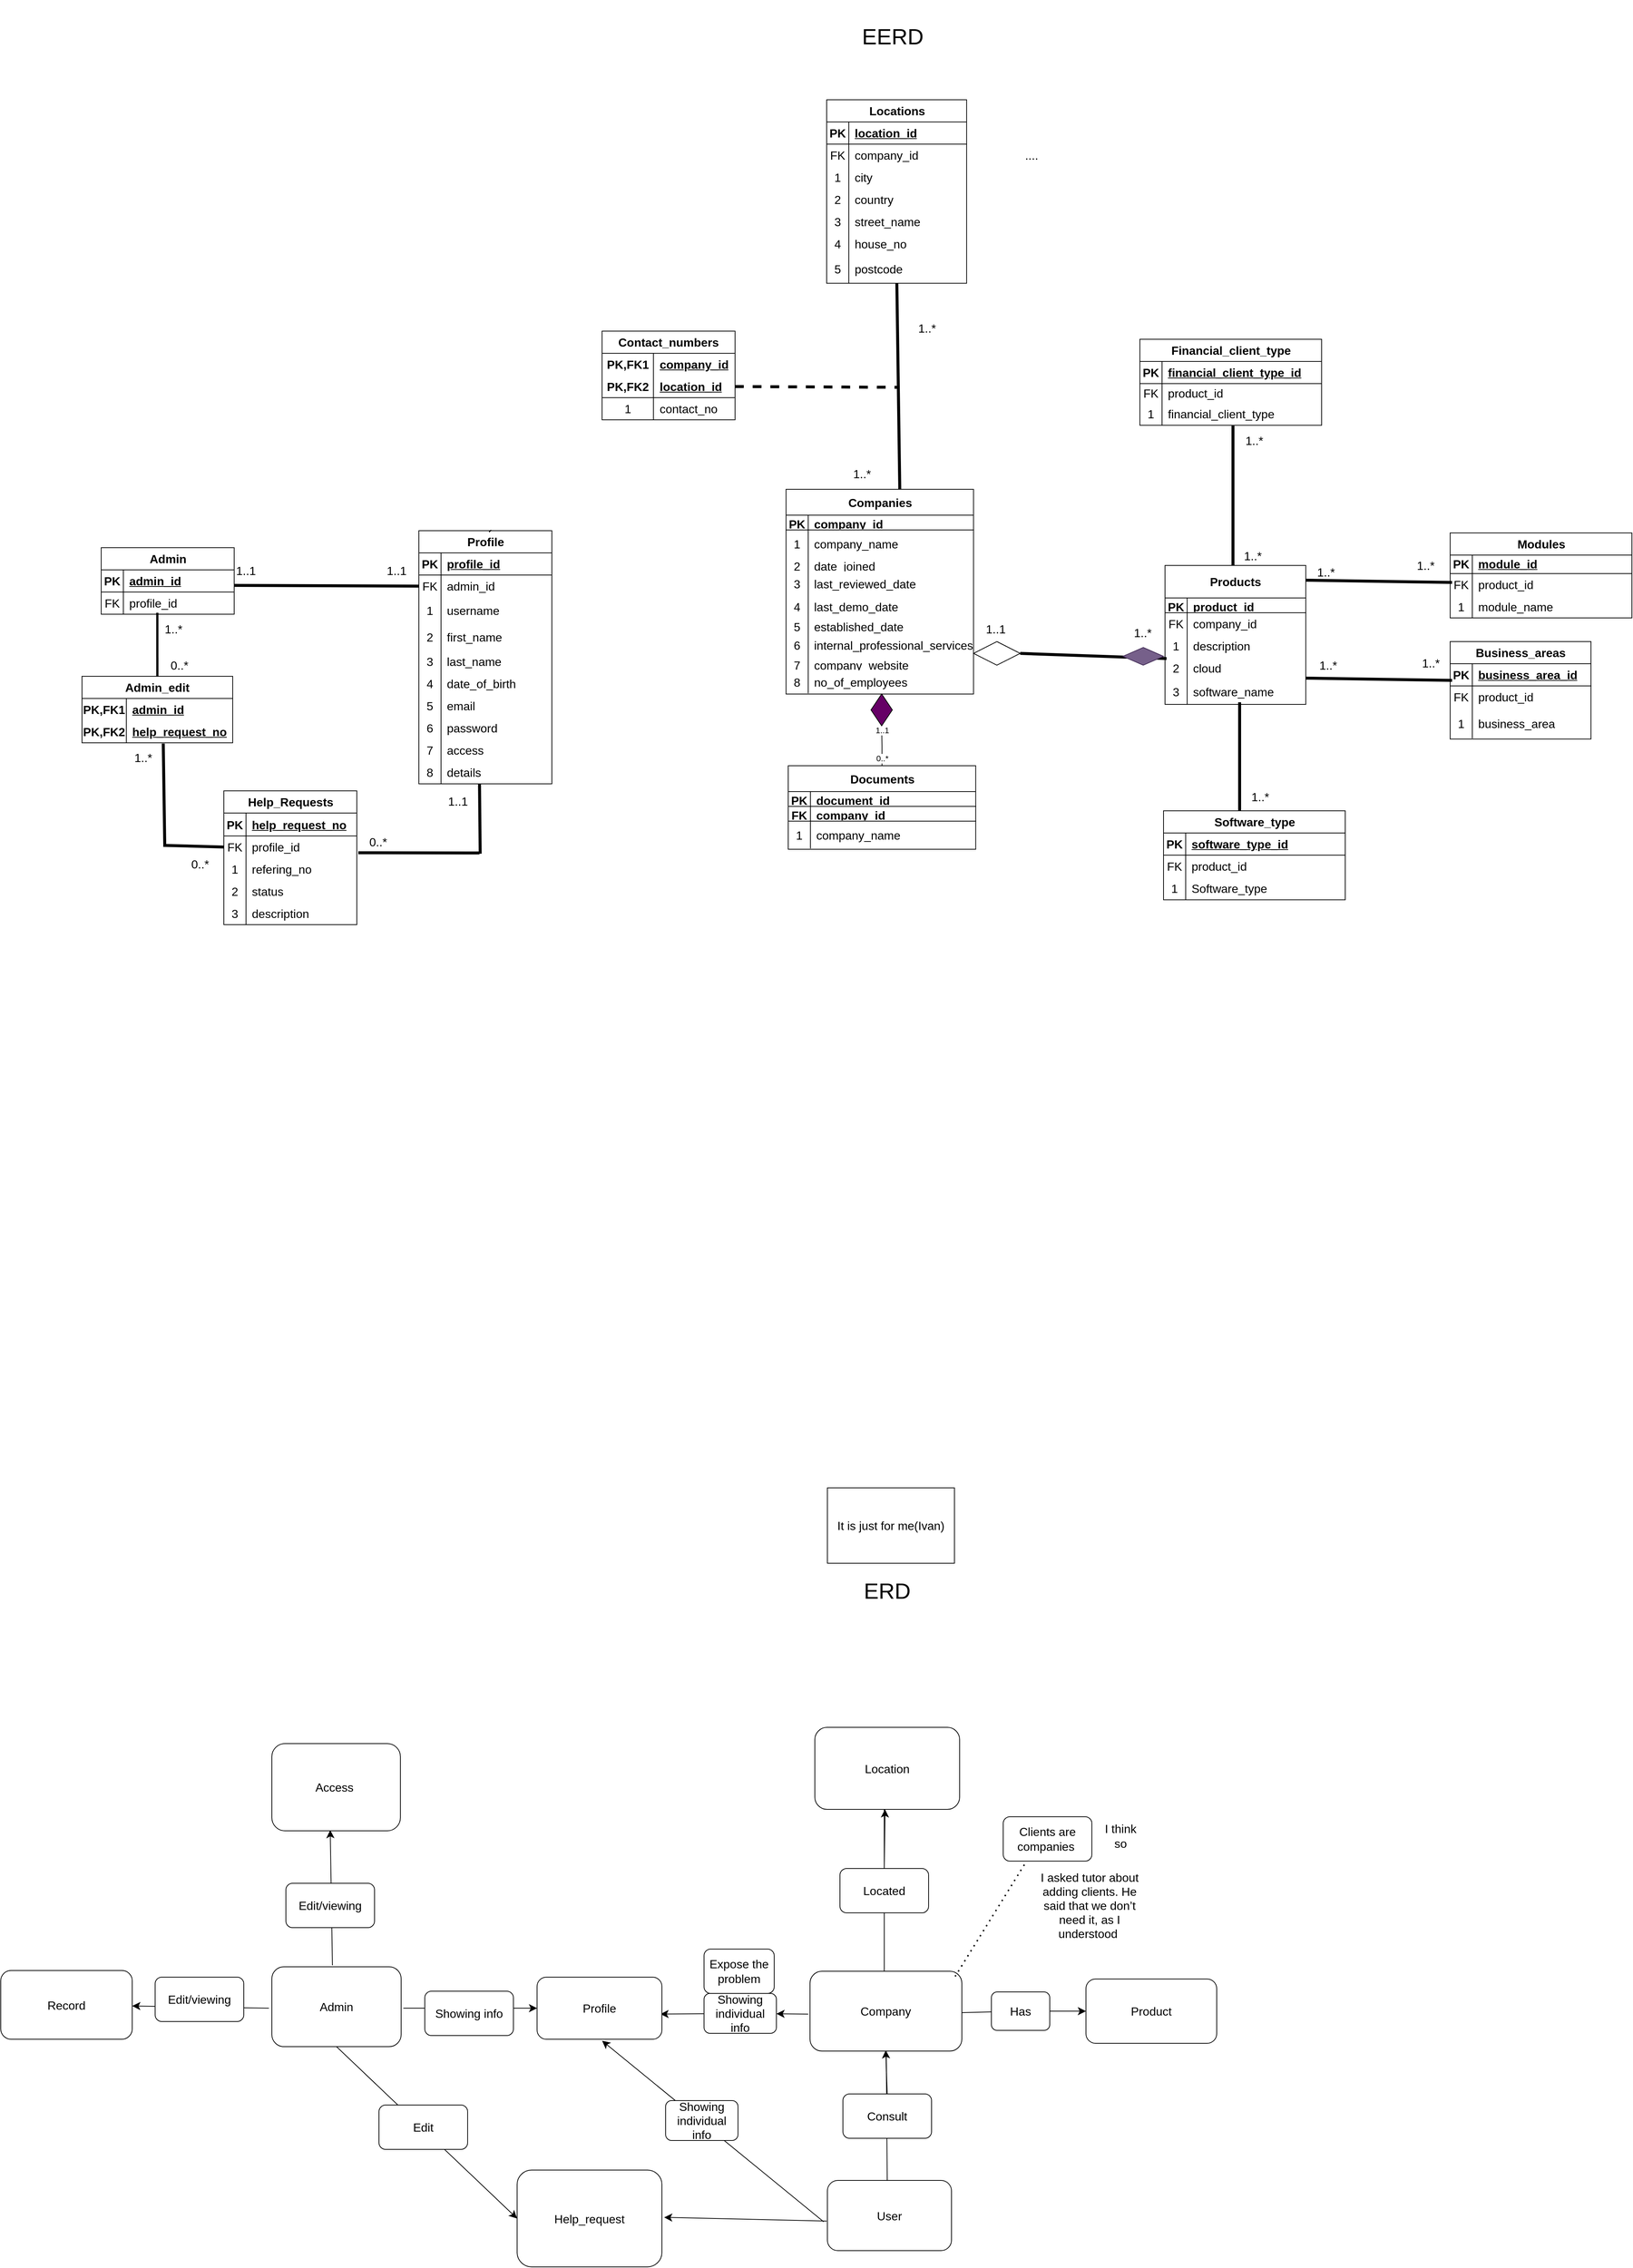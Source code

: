 <mxfile version="22.1.7" type="github">
  <diagram name="Страница — 1" id="wWMy9JLJJV9ZENk0t9AI">
    <mxGraphModel dx="2394" dy="864" grid="0" gridSize="10" guides="1" tooltips="1" connect="1" arrows="1" fold="1" page="0" pageScale="1" pageWidth="827" pageHeight="1169" math="0" shadow="0">
      <root>
        <mxCell id="0" />
        <mxCell id="1" parent="0" />
        <mxCell id="nFXputv5kmvh4eJa4CY4-111" value="Contact_numbers" style="shape=table;startSize=30;container=1;collapsible=1;childLayout=tableLayout;fixedRows=1;rowLines=0;fontStyle=1;align=center;resizeLast=1;html=1;whiteSpace=wrap;fontSize=16;" parent="1" vertex="1">
          <mxGeometry x="-456" y="254" width="180" height="120" as="geometry" />
        </mxCell>
        <mxCell id="nFXputv5kmvh4eJa4CY4-112" value="" style="shape=tableRow;horizontal=0;startSize=0;swimlaneHead=0;swimlaneBody=0;fillColor=none;collapsible=0;dropTarget=0;points=[[0,0.5],[1,0.5]];portConstraint=eastwest;top=0;left=0;right=0;bottom=0;html=1;fontSize=16;" parent="nFXputv5kmvh4eJa4CY4-111" vertex="1">
          <mxGeometry y="30" width="180" height="30" as="geometry" />
        </mxCell>
        <mxCell id="nFXputv5kmvh4eJa4CY4-113" value="PK,FK1" style="shape=partialRectangle;connectable=0;fillColor=none;top=0;left=0;bottom=0;right=0;fontStyle=1;overflow=hidden;html=1;whiteSpace=wrap;fontSize=16;" parent="nFXputv5kmvh4eJa4CY4-112" vertex="1">
          <mxGeometry width="69.5" height="30" as="geometry">
            <mxRectangle width="69.5" height="30" as="alternateBounds" />
          </mxGeometry>
        </mxCell>
        <mxCell id="nFXputv5kmvh4eJa4CY4-114" value="company_id" style="shape=partialRectangle;connectable=0;fillColor=none;top=0;left=0;bottom=0;right=0;align=left;spacingLeft=6;fontStyle=5;overflow=hidden;html=1;whiteSpace=wrap;fontSize=16;" parent="nFXputv5kmvh4eJa4CY4-112" vertex="1">
          <mxGeometry x="69.5" width="110.5" height="30" as="geometry">
            <mxRectangle width="110.5" height="30" as="alternateBounds" />
          </mxGeometry>
        </mxCell>
        <mxCell id="nFXputv5kmvh4eJa4CY4-115" value="" style="shape=tableRow;horizontal=0;startSize=0;swimlaneHead=0;swimlaneBody=0;fillColor=none;collapsible=0;dropTarget=0;points=[[0,0.5],[1,0.5]];portConstraint=eastwest;top=0;left=0;right=0;bottom=1;html=1;fontSize=16;" parent="nFXputv5kmvh4eJa4CY4-111" vertex="1">
          <mxGeometry y="60" width="180" height="30" as="geometry" />
        </mxCell>
        <mxCell id="nFXputv5kmvh4eJa4CY4-116" value="PK,FK2" style="shape=partialRectangle;connectable=0;fillColor=none;top=0;left=0;bottom=0;right=0;fontStyle=1;overflow=hidden;html=1;whiteSpace=wrap;fontSize=16;" parent="nFXputv5kmvh4eJa4CY4-115" vertex="1">
          <mxGeometry width="69.5" height="30" as="geometry">
            <mxRectangle width="69.5" height="30" as="alternateBounds" />
          </mxGeometry>
        </mxCell>
        <mxCell id="nFXputv5kmvh4eJa4CY4-117" value="location_id" style="shape=partialRectangle;connectable=0;fillColor=none;top=0;left=0;bottom=0;right=0;align=left;spacingLeft=6;fontStyle=5;overflow=hidden;html=1;whiteSpace=wrap;fontSize=16;" parent="nFXputv5kmvh4eJa4CY4-115" vertex="1">
          <mxGeometry x="69.5" width="110.5" height="30" as="geometry">
            <mxRectangle width="110.5" height="30" as="alternateBounds" />
          </mxGeometry>
        </mxCell>
        <mxCell id="nFXputv5kmvh4eJa4CY4-118" value="" style="shape=tableRow;horizontal=0;startSize=0;swimlaneHead=0;swimlaneBody=0;fillColor=none;collapsible=0;dropTarget=0;points=[[0,0.5],[1,0.5]];portConstraint=eastwest;top=0;left=0;right=0;bottom=0;html=1;fontSize=16;" parent="nFXputv5kmvh4eJa4CY4-111" vertex="1">
          <mxGeometry y="90" width="180" height="30" as="geometry" />
        </mxCell>
        <mxCell id="nFXputv5kmvh4eJa4CY4-119" value="1" style="shape=partialRectangle;connectable=0;fillColor=none;top=0;left=0;bottom=0;right=0;editable=1;overflow=hidden;html=1;whiteSpace=wrap;fontSize=16;" parent="nFXputv5kmvh4eJa4CY4-118" vertex="1">
          <mxGeometry width="69.5" height="30" as="geometry">
            <mxRectangle width="69.5" height="30" as="alternateBounds" />
          </mxGeometry>
        </mxCell>
        <mxCell id="nFXputv5kmvh4eJa4CY4-120" value="contact_no" style="shape=partialRectangle;connectable=0;fillColor=none;top=0;left=0;bottom=0;right=0;align=left;spacingLeft=6;overflow=hidden;html=1;whiteSpace=wrap;fontSize=16;" parent="nFXputv5kmvh4eJa4CY4-118" vertex="1">
          <mxGeometry x="69.5" width="110.5" height="30" as="geometry">
            <mxRectangle width="110.5" height="30" as="alternateBounds" />
          </mxGeometry>
        </mxCell>
        <mxCell id="nFXputv5kmvh4eJa4CY4-149" value="Profile" style="shape=table;startSize=30;container=1;collapsible=1;childLayout=tableLayout;fixedRows=1;rowLines=0;fontStyle=1;align=center;resizeLast=1;html=1;fontSize=16;" parent="1" vertex="1">
          <mxGeometry x="-704" y="524" width="180" height="342.444" as="geometry" />
        </mxCell>
        <mxCell id="nFXputv5kmvh4eJa4CY4-150" value="" style="shape=tableRow;horizontal=0;startSize=0;swimlaneHead=0;swimlaneBody=0;fillColor=none;collapsible=0;dropTarget=0;points=[[0,0.5],[1,0.5]];portConstraint=eastwest;top=0;left=0;right=0;bottom=1;fontSize=16;" parent="nFXputv5kmvh4eJa4CY4-149" vertex="1">
          <mxGeometry y="30" width="180" height="30" as="geometry" />
        </mxCell>
        <mxCell id="nFXputv5kmvh4eJa4CY4-151" value="PK" style="shape=partialRectangle;connectable=0;fillColor=none;top=0;left=0;bottom=0;right=0;fontStyle=1;overflow=hidden;whiteSpace=wrap;html=1;fontSize=16;" parent="nFXputv5kmvh4eJa4CY4-150" vertex="1">
          <mxGeometry width="30" height="30" as="geometry">
            <mxRectangle width="30" height="30" as="alternateBounds" />
          </mxGeometry>
        </mxCell>
        <mxCell id="nFXputv5kmvh4eJa4CY4-152" value="profile_id" style="shape=partialRectangle;connectable=0;fillColor=none;top=0;left=0;bottom=0;right=0;align=left;spacingLeft=6;fontStyle=5;overflow=hidden;whiteSpace=wrap;html=1;fontSize=16;" parent="nFXputv5kmvh4eJa4CY4-150" vertex="1">
          <mxGeometry x="30" width="150" height="30" as="geometry">
            <mxRectangle width="150" height="30" as="alternateBounds" />
          </mxGeometry>
        </mxCell>
        <mxCell id="nFXputv5kmvh4eJa4CY4-162" style="shape=tableRow;horizontal=0;startSize=0;swimlaneHead=0;swimlaneBody=0;fillColor=none;collapsible=0;dropTarget=0;points=[[0,0.5],[1,0.5]];portConstraint=eastwest;top=0;left=0;right=0;bottom=0;fontSize=16;" parent="nFXputv5kmvh4eJa4CY4-149" vertex="1">
          <mxGeometry y="60" width="180" height="30" as="geometry" />
        </mxCell>
        <mxCell id="nFXputv5kmvh4eJa4CY4-163" value="FK" style="shape=partialRectangle;connectable=0;fillColor=none;top=0;left=0;bottom=0;right=0;editable=1;overflow=hidden;whiteSpace=wrap;html=1;fontSize=16;" parent="nFXputv5kmvh4eJa4CY4-162" vertex="1">
          <mxGeometry width="30" height="30" as="geometry">
            <mxRectangle width="30" height="30" as="alternateBounds" />
          </mxGeometry>
        </mxCell>
        <mxCell id="nFXputv5kmvh4eJa4CY4-164" value="admin_id" style="shape=partialRectangle;connectable=0;fillColor=none;top=0;left=0;bottom=0;right=0;align=left;spacingLeft=6;overflow=hidden;whiteSpace=wrap;html=1;fontSize=16;" parent="nFXputv5kmvh4eJa4CY4-162" vertex="1">
          <mxGeometry x="30" width="150" height="30" as="geometry">
            <mxRectangle width="150" height="30" as="alternateBounds" />
          </mxGeometry>
        </mxCell>
        <mxCell id="nFXputv5kmvh4eJa4CY4-165" style="shape=tableRow;horizontal=0;startSize=0;swimlaneHead=0;swimlaneBody=0;fillColor=none;collapsible=0;dropTarget=0;points=[[0,0.5],[1,0.5]];portConstraint=eastwest;top=0;left=0;right=0;bottom=0;fontSize=16;" parent="nFXputv5kmvh4eJa4CY4-149" vertex="1">
          <mxGeometry y="90" width="180" height="36" as="geometry" />
        </mxCell>
        <mxCell id="nFXputv5kmvh4eJa4CY4-166" value="1" style="shape=partialRectangle;connectable=0;fillColor=none;top=0;left=0;bottom=0;right=0;editable=1;overflow=hidden;whiteSpace=wrap;html=1;fontSize=16;" parent="nFXputv5kmvh4eJa4CY4-165" vertex="1">
          <mxGeometry width="30" height="36" as="geometry">
            <mxRectangle width="30" height="36" as="alternateBounds" />
          </mxGeometry>
        </mxCell>
        <mxCell id="nFXputv5kmvh4eJa4CY4-167" value="username" style="shape=partialRectangle;connectable=0;fillColor=none;top=0;left=0;bottom=0;right=0;align=left;spacingLeft=6;overflow=hidden;whiteSpace=wrap;html=1;fontSize=16;" parent="nFXputv5kmvh4eJa4CY4-165" vertex="1">
          <mxGeometry x="30" width="150" height="36" as="geometry">
            <mxRectangle width="150" height="36" as="alternateBounds" />
          </mxGeometry>
        </mxCell>
        <mxCell id="vEtG7AaW6NZQXQY_xIDr-104" style="shape=tableRow;horizontal=0;startSize=0;swimlaneHead=0;swimlaneBody=0;fillColor=none;collapsible=0;dropTarget=0;points=[[0,0.5],[1,0.5]];portConstraint=eastwest;top=0;left=0;right=0;bottom=0;fontSize=16;" parent="nFXputv5kmvh4eJa4CY4-149" vertex="1">
          <mxGeometry y="126" width="180" height="36" as="geometry" />
        </mxCell>
        <mxCell id="vEtG7AaW6NZQXQY_xIDr-105" value="2" style="shape=partialRectangle;connectable=0;fillColor=none;top=0;left=0;bottom=0;right=0;editable=1;overflow=hidden;whiteSpace=wrap;html=1;fontSize=16;" parent="vEtG7AaW6NZQXQY_xIDr-104" vertex="1">
          <mxGeometry width="30" height="36" as="geometry">
            <mxRectangle width="30" height="36" as="alternateBounds" />
          </mxGeometry>
        </mxCell>
        <mxCell id="vEtG7AaW6NZQXQY_xIDr-106" value="first_name" style="shape=partialRectangle;connectable=0;fillColor=none;top=0;left=0;bottom=0;right=0;align=left;spacingLeft=6;overflow=hidden;whiteSpace=wrap;html=1;fontSize=16;" parent="vEtG7AaW6NZQXQY_xIDr-104" vertex="1">
          <mxGeometry x="30" width="150" height="36" as="geometry">
            <mxRectangle width="150" height="36" as="alternateBounds" />
          </mxGeometry>
        </mxCell>
        <mxCell id="nFXputv5kmvh4eJa4CY4-168" style="shape=tableRow;horizontal=0;startSize=0;swimlaneHead=0;swimlaneBody=0;fillColor=none;collapsible=0;dropTarget=0;points=[[0,0.5],[1,0.5]];portConstraint=eastwest;top=0;left=0;right=0;bottom=0;fontSize=16;" parent="nFXputv5kmvh4eJa4CY4-149" vertex="1">
          <mxGeometry y="162" width="180" height="30" as="geometry" />
        </mxCell>
        <mxCell id="nFXputv5kmvh4eJa4CY4-169" value="3" style="shape=partialRectangle;connectable=0;fillColor=none;top=0;left=0;bottom=0;right=0;editable=1;overflow=hidden;whiteSpace=wrap;html=1;fontSize=16;" parent="nFXputv5kmvh4eJa4CY4-168" vertex="1">
          <mxGeometry width="30" height="30" as="geometry">
            <mxRectangle width="30" height="30" as="alternateBounds" />
          </mxGeometry>
        </mxCell>
        <mxCell id="nFXputv5kmvh4eJa4CY4-170" value="last_name" style="shape=partialRectangle;connectable=0;fillColor=none;top=0;left=0;bottom=0;right=0;align=left;spacingLeft=6;overflow=hidden;whiteSpace=wrap;html=1;fontSize=16;" parent="nFXputv5kmvh4eJa4CY4-168" vertex="1">
          <mxGeometry x="30" width="150" height="30" as="geometry">
            <mxRectangle width="150" height="30" as="alternateBounds" />
          </mxGeometry>
        </mxCell>
        <mxCell id="nFXputv5kmvh4eJa4CY4-292" style="shape=tableRow;horizontal=0;startSize=0;swimlaneHead=0;swimlaneBody=0;fillColor=none;collapsible=0;dropTarget=0;points=[[0,0.5],[1,0.5]];portConstraint=eastwest;top=0;left=0;right=0;bottom=0;fontSize=16;" parent="nFXputv5kmvh4eJa4CY4-149" vertex="1">
          <mxGeometry y="192" width="180" height="30" as="geometry" />
        </mxCell>
        <mxCell id="nFXputv5kmvh4eJa4CY4-293" value="4" style="shape=partialRectangle;connectable=0;fillColor=none;top=0;left=0;bottom=0;right=0;editable=1;overflow=hidden;whiteSpace=wrap;html=1;fontSize=16;" parent="nFXputv5kmvh4eJa4CY4-292" vertex="1">
          <mxGeometry width="30" height="30" as="geometry">
            <mxRectangle width="30" height="30" as="alternateBounds" />
          </mxGeometry>
        </mxCell>
        <mxCell id="nFXputv5kmvh4eJa4CY4-294" value="date_of_birth" style="shape=partialRectangle;connectable=0;fillColor=none;top=0;left=0;bottom=0;right=0;align=left;spacingLeft=6;overflow=hidden;whiteSpace=wrap;html=1;fontSize=16;" parent="nFXputv5kmvh4eJa4CY4-292" vertex="1">
          <mxGeometry x="30" width="150" height="30" as="geometry">
            <mxRectangle width="150" height="30" as="alternateBounds" />
          </mxGeometry>
        </mxCell>
        <mxCell id="vEtG7AaW6NZQXQY_xIDr-101" style="shape=tableRow;horizontal=0;startSize=0;swimlaneHead=0;swimlaneBody=0;fillColor=none;collapsible=0;dropTarget=0;points=[[0,0.5],[1,0.5]];portConstraint=eastwest;top=0;left=0;right=0;bottom=0;fontSize=16;" parent="nFXputv5kmvh4eJa4CY4-149" vertex="1">
          <mxGeometry y="222" width="180" height="30" as="geometry" />
        </mxCell>
        <mxCell id="vEtG7AaW6NZQXQY_xIDr-102" value="5" style="shape=partialRectangle;connectable=0;fillColor=none;top=0;left=0;bottom=0;right=0;editable=1;overflow=hidden;whiteSpace=wrap;html=1;fontSize=16;" parent="vEtG7AaW6NZQXQY_xIDr-101" vertex="1">
          <mxGeometry width="30" height="30" as="geometry">
            <mxRectangle width="30" height="30" as="alternateBounds" />
          </mxGeometry>
        </mxCell>
        <mxCell id="vEtG7AaW6NZQXQY_xIDr-103" value="email" style="shape=partialRectangle;connectable=0;fillColor=none;top=0;left=0;bottom=0;right=0;align=left;spacingLeft=6;overflow=hidden;whiteSpace=wrap;html=1;fontSize=16;" parent="vEtG7AaW6NZQXQY_xIDr-101" vertex="1">
          <mxGeometry x="30" width="150" height="30" as="geometry">
            <mxRectangle width="150" height="30" as="alternateBounds" />
          </mxGeometry>
        </mxCell>
        <mxCell id="vEtG7AaW6NZQXQY_xIDr-107" style="shape=tableRow;horizontal=0;startSize=0;swimlaneHead=0;swimlaneBody=0;fillColor=none;collapsible=0;dropTarget=0;points=[[0,0.5],[1,0.5]];portConstraint=eastwest;top=0;left=0;right=0;bottom=0;fontSize=16;" parent="nFXputv5kmvh4eJa4CY4-149" vertex="1">
          <mxGeometry y="252" width="180" height="30" as="geometry" />
        </mxCell>
        <mxCell id="vEtG7AaW6NZQXQY_xIDr-108" value="6" style="shape=partialRectangle;connectable=0;fillColor=none;top=0;left=0;bottom=0;right=0;editable=1;overflow=hidden;whiteSpace=wrap;html=1;fontSize=16;" parent="vEtG7AaW6NZQXQY_xIDr-107" vertex="1">
          <mxGeometry width="30" height="30" as="geometry">
            <mxRectangle width="30" height="30" as="alternateBounds" />
          </mxGeometry>
        </mxCell>
        <mxCell id="vEtG7AaW6NZQXQY_xIDr-109" value="password" style="shape=partialRectangle;connectable=0;fillColor=none;top=0;left=0;bottom=0;right=0;align=left;spacingLeft=6;overflow=hidden;whiteSpace=wrap;html=1;fontSize=16;" parent="vEtG7AaW6NZQXQY_xIDr-107" vertex="1">
          <mxGeometry x="30" width="150" height="30" as="geometry">
            <mxRectangle width="150" height="30" as="alternateBounds" />
          </mxGeometry>
        </mxCell>
        <mxCell id="vEtG7AaW6NZQXQY_xIDr-110" style="shape=tableRow;horizontal=0;startSize=0;swimlaneHead=0;swimlaneBody=0;fillColor=none;collapsible=0;dropTarget=0;points=[[0,0.5],[1,0.5]];portConstraint=eastwest;top=0;left=0;right=0;bottom=0;fontSize=16;" parent="nFXputv5kmvh4eJa4CY4-149" vertex="1">
          <mxGeometry y="282" width="180" height="30" as="geometry" />
        </mxCell>
        <mxCell id="vEtG7AaW6NZQXQY_xIDr-111" value="7" style="shape=partialRectangle;connectable=0;fillColor=none;top=0;left=0;bottom=0;right=0;editable=1;overflow=hidden;whiteSpace=wrap;html=1;fontSize=16;" parent="vEtG7AaW6NZQXQY_xIDr-110" vertex="1">
          <mxGeometry width="30" height="30" as="geometry">
            <mxRectangle width="30" height="30" as="alternateBounds" />
          </mxGeometry>
        </mxCell>
        <mxCell id="vEtG7AaW6NZQXQY_xIDr-112" value="access" style="shape=partialRectangle;connectable=0;fillColor=none;top=0;left=0;bottom=0;right=0;align=left;spacingLeft=6;overflow=hidden;whiteSpace=wrap;html=1;fontSize=16;" parent="vEtG7AaW6NZQXQY_xIDr-110" vertex="1">
          <mxGeometry x="30" width="150" height="30" as="geometry">
            <mxRectangle width="150" height="30" as="alternateBounds" />
          </mxGeometry>
        </mxCell>
        <mxCell id="5l8vOajfllx4eNuTvAdo-10" style="shape=tableRow;horizontal=0;startSize=0;swimlaneHead=0;swimlaneBody=0;fillColor=none;collapsible=0;dropTarget=0;points=[[0,0.5],[1,0.5]];portConstraint=eastwest;top=0;left=0;right=0;bottom=0;fontSize=16;" parent="nFXputv5kmvh4eJa4CY4-149" vertex="1">
          <mxGeometry y="312" width="180" height="30" as="geometry" />
        </mxCell>
        <mxCell id="5l8vOajfllx4eNuTvAdo-11" value="8" style="shape=partialRectangle;connectable=0;fillColor=none;top=0;left=0;bottom=0;right=0;editable=1;overflow=hidden;whiteSpace=wrap;html=1;fontSize=16;" parent="5l8vOajfllx4eNuTvAdo-10" vertex="1">
          <mxGeometry width="30" height="30" as="geometry">
            <mxRectangle width="30" height="30" as="alternateBounds" />
          </mxGeometry>
        </mxCell>
        <mxCell id="5l8vOajfllx4eNuTvAdo-12" value="details" style="shape=partialRectangle;connectable=0;fillColor=none;top=0;left=0;bottom=0;right=0;align=left;spacingLeft=6;overflow=hidden;whiteSpace=wrap;html=1;fontSize=16;" parent="5l8vOajfllx4eNuTvAdo-10" vertex="1">
          <mxGeometry x="30" width="150" height="30" as="geometry">
            <mxRectangle width="150" height="30" as="alternateBounds" />
          </mxGeometry>
        </mxCell>
        <mxCell id="nFXputv5kmvh4eJa4CY4-255" value="Admin_edit" style="shape=table;startSize=30;container=1;collapsible=1;childLayout=tableLayout;fixedRows=1;rowLines=0;fontStyle=1;align=center;resizeLast=1;html=1;whiteSpace=wrap;fontSize=16;" parent="1" vertex="1">
          <mxGeometry x="-1160" y="721" width="204" height="90" as="geometry" />
        </mxCell>
        <mxCell id="nFXputv5kmvh4eJa4CY4-256" value="" style="shape=tableRow;horizontal=0;startSize=0;swimlaneHead=0;swimlaneBody=0;fillColor=none;collapsible=0;dropTarget=0;points=[[0,0.5],[1,0.5]];portConstraint=eastwest;top=0;left=0;right=0;bottom=0;html=1;fontSize=16;" parent="nFXputv5kmvh4eJa4CY4-255" vertex="1">
          <mxGeometry y="30" width="204" height="30" as="geometry" />
        </mxCell>
        <mxCell id="nFXputv5kmvh4eJa4CY4-257" value="PK,FK1" style="shape=partialRectangle;connectable=0;fillColor=none;top=0;left=0;bottom=0;right=0;fontStyle=1;overflow=hidden;html=1;whiteSpace=wrap;fontSize=16;" parent="nFXputv5kmvh4eJa4CY4-256" vertex="1">
          <mxGeometry width="60" height="30" as="geometry">
            <mxRectangle width="60" height="30" as="alternateBounds" />
          </mxGeometry>
        </mxCell>
        <mxCell id="nFXputv5kmvh4eJa4CY4-258" value="admin_id" style="shape=partialRectangle;connectable=0;fillColor=none;top=0;left=0;bottom=0;right=0;align=left;spacingLeft=6;fontStyle=5;overflow=hidden;html=1;whiteSpace=wrap;fontSize=16;" parent="nFXputv5kmvh4eJa4CY4-256" vertex="1">
          <mxGeometry x="60" width="144" height="30" as="geometry">
            <mxRectangle width="144" height="30" as="alternateBounds" />
          </mxGeometry>
        </mxCell>
        <mxCell id="nFXputv5kmvh4eJa4CY4-259" value="" style="shape=tableRow;horizontal=0;startSize=0;swimlaneHead=0;swimlaneBody=0;fillColor=none;collapsible=0;dropTarget=0;points=[[0,0.5],[1,0.5]];portConstraint=eastwest;top=0;left=0;right=0;bottom=1;html=1;fontSize=16;" parent="nFXputv5kmvh4eJa4CY4-255" vertex="1">
          <mxGeometry y="60" width="204" height="30" as="geometry" />
        </mxCell>
        <mxCell id="nFXputv5kmvh4eJa4CY4-260" value="PK,FK2" style="shape=partialRectangle;connectable=0;fillColor=none;top=0;left=0;bottom=0;right=0;fontStyle=1;overflow=hidden;html=1;whiteSpace=wrap;fontSize=16;" parent="nFXputv5kmvh4eJa4CY4-259" vertex="1">
          <mxGeometry width="60" height="30" as="geometry">
            <mxRectangle width="60" height="30" as="alternateBounds" />
          </mxGeometry>
        </mxCell>
        <mxCell id="nFXputv5kmvh4eJa4CY4-261" value="help_request_no" style="shape=partialRectangle;connectable=0;fillColor=none;top=0;left=0;bottom=0;right=0;align=left;spacingLeft=6;fontStyle=5;overflow=hidden;html=1;whiteSpace=wrap;fontSize=16;" parent="nFXputv5kmvh4eJa4CY4-259" vertex="1">
          <mxGeometry x="60" width="144" height="30" as="geometry">
            <mxRectangle width="144" height="30" as="alternateBounds" />
          </mxGeometry>
        </mxCell>
        <mxCell id="nFXputv5kmvh4eJa4CY4-269" value="" style="endArrow=none;html=1;rounded=0;fontSize=12;startSize=8;endSize=8;curved=1;strokeWidth=4;" parent="1" target="nFXputv5kmvh4eJa4CY4-65" edge="1">
          <mxGeometry width="50" height="50" relative="1" as="geometry">
            <mxPoint x="-53" y="470" as="sourcePoint" />
            <mxPoint x="-52" y="233" as="targetPoint" />
          </mxGeometry>
        </mxCell>
        <mxCell id="nFXputv5kmvh4eJa4CY4-271" value="" style="endArrow=none;dashed=1;html=1;rounded=0;fontSize=12;startSize=8;endSize=8;curved=1;strokeWidth=4;exitX=1;exitY=0.5;exitDx=0;exitDy=0;" parent="1" source="nFXputv5kmvh4eJa4CY4-115" edge="1">
          <mxGeometry width="50" height="50" relative="1" as="geometry">
            <mxPoint x="-270" y="329" as="sourcePoint" />
            <mxPoint x="-55" y="330" as="targetPoint" />
          </mxGeometry>
        </mxCell>
        <mxCell id="nFXputv5kmvh4eJa4CY4-274" value="" style="endArrow=none;html=1;rounded=0;fontSize=12;startSize=8;endSize=8;curved=1;exitX=1;exitY=0.5;exitDx=0;exitDy=0;strokeColor=#000000;strokeWidth=4;entryX=0.011;entryY=0.067;entryDx=0;entryDy=0;entryPerimeter=0;" parent="1" source="nFXputv5kmvh4eJa4CY4-316" target="nFXputv5kmvh4eJa4CY4-134" edge="1">
          <mxGeometry relative="1" as="geometry">
            <mxPoint x="56.997" y="680" as="sourcePoint" />
            <mxPoint x="299" y="690" as="targetPoint" />
          </mxGeometry>
        </mxCell>
        <mxCell id="nFXputv5kmvh4eJa4CY4-281" value="" style="endArrow=none;html=1;rounded=0;fontSize=12;startSize=8;endSize=8;curved=1;entryX=0.5;entryY=0.967;entryDx=0;entryDy=0;entryPerimeter=0;strokeWidth=4;" parent="1" target="nFXputv5kmvh4eJa4CY4-197" edge="1">
          <mxGeometry width="50" height="50" relative="1" as="geometry">
            <mxPoint x="-877.997" y="1055.033" as="sourcePoint" />
            <mxPoint x="-783" y="1125.7" as="targetPoint" />
          </mxGeometry>
        </mxCell>
        <mxCell id="nFXputv5kmvh4eJa4CY4-284" value="" style="endArrow=none;html=1;rounded=0;fontSize=12;startSize=8;endSize=8;curved=1;entryX=0;entryY=0.5;entryDx=0;entryDy=0;strokeWidth=4;" parent="1" target="nFXputv5kmvh4eJa4CY4-188" edge="1">
          <mxGeometry width="50" height="50" relative="1" as="geometry">
            <mxPoint x="-1050" y="949.7" as="sourcePoint" />
            <mxPoint x="-1060" y="861.7" as="targetPoint" />
          </mxGeometry>
        </mxCell>
        <mxCell id="nFXputv5kmvh4eJa4CY4-286" value="" style="endArrow=none;html=1;rounded=0;fontSize=12;startSize=8;endSize=8;curved=1;exitX=1;exitY=0.7;exitDx=0;exitDy=0;exitPerimeter=0;strokeWidth=4;entryX=0;entryY=0.5;entryDx=0;entryDy=0;" parent="1" source="nFXputv5kmvh4eJa4CY4-204" target="nFXputv5kmvh4eJa4CY4-162" edge="1">
          <mxGeometry relative="1" as="geometry">
            <mxPoint x="-957" y="586.7" as="sourcePoint" />
            <mxPoint x="-764" y="590.7" as="targetPoint" />
          </mxGeometry>
        </mxCell>
        <mxCell id="nFXputv5kmvh4eJa4CY4-37" value="Locations" style="shape=table;startSize=30;container=1;collapsible=1;childLayout=tableLayout;fixedRows=1;rowLines=0;fontStyle=1;align=center;resizeLast=1;html=1;fontSize=16;" parent="1" vertex="1">
          <mxGeometry x="-152" y="-59" width="189.462" height="248.286" as="geometry" />
        </mxCell>
        <mxCell id="nFXputv5kmvh4eJa4CY4-38" value="" style="shape=tableRow;horizontal=0;startSize=0;swimlaneHead=0;swimlaneBody=0;fillColor=none;collapsible=0;dropTarget=0;points=[[0,0.5],[1,0.5]];portConstraint=eastwest;top=0;left=0;right=0;bottom=1;fontSize=16;" parent="nFXputv5kmvh4eJa4CY4-37" vertex="1">
          <mxGeometry y="30" width="189.462" height="30" as="geometry" />
        </mxCell>
        <mxCell id="nFXputv5kmvh4eJa4CY4-39" value="PK" style="shape=partialRectangle;connectable=0;fillColor=none;top=0;left=0;bottom=0;right=0;fontStyle=1;overflow=hidden;whiteSpace=wrap;html=1;fontSize=16;" parent="nFXputv5kmvh4eJa4CY4-38" vertex="1">
          <mxGeometry width="30" height="30" as="geometry">
            <mxRectangle width="30" height="30" as="alternateBounds" />
          </mxGeometry>
        </mxCell>
        <mxCell id="nFXputv5kmvh4eJa4CY4-40" value="location_id" style="shape=partialRectangle;connectable=0;fillColor=none;top=0;left=0;bottom=0;right=0;align=left;spacingLeft=6;fontStyle=5;overflow=hidden;whiteSpace=wrap;html=1;fontSize=16;" parent="nFXputv5kmvh4eJa4CY4-38" vertex="1">
          <mxGeometry x="30" width="159.462" height="30" as="geometry">
            <mxRectangle width="159.462" height="30" as="alternateBounds" />
          </mxGeometry>
        </mxCell>
        <mxCell id="vEtG7AaW6NZQXQY_xIDr-118" style="shape=tableRow;horizontal=0;startSize=0;swimlaneHead=0;swimlaneBody=0;fillColor=none;collapsible=0;dropTarget=0;points=[[0,0.5],[1,0.5]];portConstraint=eastwest;top=0;left=0;right=0;bottom=0;fontSize=16;" parent="nFXputv5kmvh4eJa4CY4-37" vertex="1">
          <mxGeometry y="60" width="189.462" height="30" as="geometry" />
        </mxCell>
        <mxCell id="vEtG7AaW6NZQXQY_xIDr-119" value="FK" style="shape=partialRectangle;connectable=0;fillColor=none;top=0;left=0;bottom=0;right=0;editable=1;overflow=hidden;whiteSpace=wrap;html=1;fontSize=16;" parent="vEtG7AaW6NZQXQY_xIDr-118" vertex="1">
          <mxGeometry width="30" height="30" as="geometry">
            <mxRectangle width="30" height="30" as="alternateBounds" />
          </mxGeometry>
        </mxCell>
        <mxCell id="vEtG7AaW6NZQXQY_xIDr-120" value="company_id" style="shape=partialRectangle;connectable=0;fillColor=none;top=0;left=0;bottom=0;right=0;align=left;spacingLeft=6;overflow=hidden;whiteSpace=wrap;html=1;fontSize=16;" parent="vEtG7AaW6NZQXQY_xIDr-118" vertex="1">
          <mxGeometry x="30" width="159.462" height="30" as="geometry">
            <mxRectangle width="159.462" height="30" as="alternateBounds" />
          </mxGeometry>
        </mxCell>
        <mxCell id="nFXputv5kmvh4eJa4CY4-41" value="" style="shape=tableRow;horizontal=0;startSize=0;swimlaneHead=0;swimlaneBody=0;fillColor=none;collapsible=0;dropTarget=0;points=[[0,0.5],[1,0.5]];portConstraint=eastwest;top=0;left=0;right=0;bottom=0;fontSize=16;" parent="nFXputv5kmvh4eJa4CY4-37" vertex="1">
          <mxGeometry y="90" width="189.462" height="30" as="geometry" />
        </mxCell>
        <mxCell id="nFXputv5kmvh4eJa4CY4-42" value="1" style="shape=partialRectangle;connectable=0;fillColor=none;top=0;left=0;bottom=0;right=0;editable=1;overflow=hidden;whiteSpace=wrap;html=1;fontSize=16;" parent="nFXputv5kmvh4eJa4CY4-41" vertex="1">
          <mxGeometry width="30" height="30" as="geometry">
            <mxRectangle width="30" height="30" as="alternateBounds" />
          </mxGeometry>
        </mxCell>
        <mxCell id="nFXputv5kmvh4eJa4CY4-43" value="city" style="shape=partialRectangle;connectable=0;fillColor=none;top=0;left=0;bottom=0;right=0;align=left;spacingLeft=6;overflow=hidden;whiteSpace=wrap;html=1;fontSize=16;" parent="nFXputv5kmvh4eJa4CY4-41" vertex="1">
          <mxGeometry x="30" width="159.462" height="30" as="geometry">
            <mxRectangle width="159.462" height="30" as="alternateBounds" />
          </mxGeometry>
        </mxCell>
        <mxCell id="nFXputv5kmvh4eJa4CY4-44" value="" style="shape=tableRow;horizontal=0;startSize=0;swimlaneHead=0;swimlaneBody=0;fillColor=none;collapsible=0;dropTarget=0;points=[[0,0.5],[1,0.5]];portConstraint=eastwest;top=0;left=0;right=0;bottom=0;fontSize=16;" parent="nFXputv5kmvh4eJa4CY4-37" vertex="1">
          <mxGeometry y="120" width="189.462" height="30" as="geometry" />
        </mxCell>
        <mxCell id="nFXputv5kmvh4eJa4CY4-45" value="2" style="shape=partialRectangle;connectable=0;fillColor=none;top=0;left=0;bottom=0;right=0;editable=1;overflow=hidden;whiteSpace=wrap;html=1;fontSize=16;" parent="nFXputv5kmvh4eJa4CY4-44" vertex="1">
          <mxGeometry width="30" height="30" as="geometry">
            <mxRectangle width="30" height="30" as="alternateBounds" />
          </mxGeometry>
        </mxCell>
        <mxCell id="nFXputv5kmvh4eJa4CY4-46" value="country" style="shape=partialRectangle;connectable=0;fillColor=none;top=0;left=0;bottom=0;right=0;align=left;spacingLeft=6;overflow=hidden;whiteSpace=wrap;html=1;fontSize=16;" parent="nFXputv5kmvh4eJa4CY4-44" vertex="1">
          <mxGeometry x="30" width="159.462" height="30" as="geometry">
            <mxRectangle width="159.462" height="30" as="alternateBounds" />
          </mxGeometry>
        </mxCell>
        <mxCell id="nFXputv5kmvh4eJa4CY4-62" style="shape=tableRow;horizontal=0;startSize=0;swimlaneHead=0;swimlaneBody=0;fillColor=none;collapsible=0;dropTarget=0;points=[[0,0.5],[1,0.5]];portConstraint=eastwest;top=0;left=0;right=0;bottom=0;fontSize=16;" parent="nFXputv5kmvh4eJa4CY4-37" vertex="1">
          <mxGeometry y="150" width="189.462" height="30" as="geometry" />
        </mxCell>
        <mxCell id="nFXputv5kmvh4eJa4CY4-63" value="3" style="shape=partialRectangle;connectable=0;fillColor=none;top=0;left=0;bottom=0;right=0;editable=1;overflow=hidden;whiteSpace=wrap;html=1;fontSize=16;" parent="nFXputv5kmvh4eJa4CY4-62" vertex="1">
          <mxGeometry width="30" height="30" as="geometry">
            <mxRectangle width="30" height="30" as="alternateBounds" />
          </mxGeometry>
        </mxCell>
        <mxCell id="nFXputv5kmvh4eJa4CY4-64" value="street_name" style="shape=partialRectangle;connectable=0;fillColor=none;top=0;left=0;bottom=0;right=0;align=left;spacingLeft=6;overflow=hidden;whiteSpace=wrap;html=1;fontSize=16;" parent="nFXputv5kmvh4eJa4CY4-62" vertex="1">
          <mxGeometry x="30" width="159.462" height="30" as="geometry">
            <mxRectangle width="159.462" height="30" as="alternateBounds" />
          </mxGeometry>
        </mxCell>
        <mxCell id="nFXputv5kmvh4eJa4CY4-68" style="shape=tableRow;horizontal=0;startSize=0;swimlaneHead=0;swimlaneBody=0;fillColor=none;collapsible=0;dropTarget=0;points=[[0,0.5],[1,0.5]];portConstraint=eastwest;top=0;left=0;right=0;bottom=0;fontSize=16;" parent="nFXputv5kmvh4eJa4CY4-37" vertex="1">
          <mxGeometry y="180" width="189.462" height="30" as="geometry" />
        </mxCell>
        <mxCell id="nFXputv5kmvh4eJa4CY4-69" value="4" style="shape=partialRectangle;connectable=0;fillColor=none;top=0;left=0;bottom=0;right=0;editable=1;overflow=hidden;whiteSpace=wrap;html=1;fontSize=16;" parent="nFXputv5kmvh4eJa4CY4-68" vertex="1">
          <mxGeometry width="30" height="30" as="geometry">
            <mxRectangle width="30" height="30" as="alternateBounds" />
          </mxGeometry>
        </mxCell>
        <mxCell id="nFXputv5kmvh4eJa4CY4-70" value="house_no" style="shape=partialRectangle;connectable=0;fillColor=none;top=0;left=0;bottom=0;right=0;align=left;spacingLeft=6;overflow=hidden;whiteSpace=wrap;html=1;fontSize=16;" parent="nFXputv5kmvh4eJa4CY4-68" vertex="1">
          <mxGeometry x="30" width="159.462" height="30" as="geometry">
            <mxRectangle width="159.462" height="30" as="alternateBounds" />
          </mxGeometry>
        </mxCell>
        <mxCell id="nFXputv5kmvh4eJa4CY4-65" style="shape=tableRow;horizontal=0;startSize=0;swimlaneHead=0;swimlaneBody=0;fillColor=none;collapsible=0;dropTarget=0;points=[[0,0.5],[1,0.5]];portConstraint=eastwest;top=0;left=0;right=0;bottom=0;fontSize=16;" parent="nFXputv5kmvh4eJa4CY4-37" vertex="1">
          <mxGeometry y="210" width="189.462" height="38" as="geometry" />
        </mxCell>
        <mxCell id="nFXputv5kmvh4eJa4CY4-66" value="5" style="shape=partialRectangle;connectable=0;fillColor=none;top=0;left=0;bottom=0;right=0;editable=1;overflow=hidden;whiteSpace=wrap;html=1;fontSize=16;" parent="nFXputv5kmvh4eJa4CY4-65" vertex="1">
          <mxGeometry width="30" height="38" as="geometry">
            <mxRectangle width="30" height="38" as="alternateBounds" />
          </mxGeometry>
        </mxCell>
        <mxCell id="nFXputv5kmvh4eJa4CY4-67" value="postcode" style="shape=partialRectangle;connectable=0;fillColor=none;top=0;left=0;bottom=0;right=0;align=left;spacingLeft=6;overflow=hidden;whiteSpace=wrap;html=1;fontSize=16;" parent="nFXputv5kmvh4eJa4CY4-65" vertex="1">
          <mxGeometry x="30" width="159.462" height="38" as="geometry">
            <mxRectangle width="159.462" height="38" as="alternateBounds" />
          </mxGeometry>
        </mxCell>
        <mxCell id="nFXputv5kmvh4eJa4CY4-71" value="Companies" style="shape=table;startSize=35;container=1;collapsible=1;childLayout=tableLayout;fixedRows=1;rowLines=0;fontStyle=1;align=center;resizeLast=1;html=1;fontSize=16;" parent="1" vertex="1">
          <mxGeometry x="-206.95" y="468" width="253.757" height="276.945" as="geometry" />
        </mxCell>
        <mxCell id="nFXputv5kmvh4eJa4CY4-72" value="" style="shape=tableRow;horizontal=0;startSize=0;swimlaneHead=0;swimlaneBody=0;fillColor=none;collapsible=0;dropTarget=0;points=[[0,0.5],[1,0.5]];portConstraint=eastwest;top=0;left=0;right=0;bottom=1;fontSize=16;" parent="nFXputv5kmvh4eJa4CY4-71" vertex="1">
          <mxGeometry y="35" width="253.757" height="20" as="geometry" />
        </mxCell>
        <mxCell id="nFXputv5kmvh4eJa4CY4-73" value="PK" style="shape=partialRectangle;connectable=0;fillColor=none;top=0;left=0;bottom=0;right=0;fontStyle=1;overflow=hidden;whiteSpace=wrap;html=1;fontSize=16;" parent="nFXputv5kmvh4eJa4CY4-72" vertex="1">
          <mxGeometry width="30" height="20" as="geometry">
            <mxRectangle width="30" height="20" as="alternateBounds" />
          </mxGeometry>
        </mxCell>
        <mxCell id="nFXputv5kmvh4eJa4CY4-74" value="company_id" style="shape=partialRectangle;connectable=0;fillColor=none;top=0;left=0;bottom=0;right=0;align=left;spacingLeft=6;fontStyle=5;overflow=hidden;whiteSpace=wrap;html=1;fontSize=16;" parent="nFXputv5kmvh4eJa4CY4-72" vertex="1">
          <mxGeometry x="30" width="223.757" height="20" as="geometry">
            <mxRectangle width="223.757" height="20" as="alternateBounds" />
          </mxGeometry>
        </mxCell>
        <mxCell id="nFXputv5kmvh4eJa4CY4-81" value="" style="shape=tableRow;horizontal=0;startSize=0;swimlaneHead=0;swimlaneBody=0;fillColor=none;collapsible=0;dropTarget=0;points=[[0,0.5],[1,0.5]];portConstraint=eastwest;top=0;left=0;right=0;bottom=0;fontSize=16;" parent="nFXputv5kmvh4eJa4CY4-71" vertex="1">
          <mxGeometry y="55" width="253.757" height="37" as="geometry" />
        </mxCell>
        <mxCell id="nFXputv5kmvh4eJa4CY4-82" value="&lt;span style=&quot;font-weight: normal;&quot;&gt;1&lt;/span&gt;" style="shape=partialRectangle;connectable=0;fillColor=none;top=0;left=0;bottom=0;right=0;editable=1;overflow=hidden;whiteSpace=wrap;html=1;fontSize=16;fontStyle=1" parent="nFXputv5kmvh4eJa4CY4-81" vertex="1">
          <mxGeometry width="30" height="37" as="geometry">
            <mxRectangle width="30" height="37" as="alternateBounds" />
          </mxGeometry>
        </mxCell>
        <mxCell id="nFXputv5kmvh4eJa4CY4-83" value="company_name" style="shape=partialRectangle;connectable=0;fillColor=none;top=0;left=0;bottom=0;right=0;align=left;spacingLeft=6;overflow=hidden;whiteSpace=wrap;html=1;fontSize=16;" parent="nFXputv5kmvh4eJa4CY4-81" vertex="1">
          <mxGeometry x="30" width="223.757" height="37" as="geometry">
            <mxRectangle width="223.757" height="37" as="alternateBounds" />
          </mxGeometry>
        </mxCell>
        <mxCell id="nFXputv5kmvh4eJa4CY4-84" style="shape=tableRow;horizontal=0;startSize=0;swimlaneHead=0;swimlaneBody=0;fillColor=none;collapsible=0;dropTarget=0;points=[[0,0.5],[1,0.5]];portConstraint=eastwest;top=0;left=0;right=0;bottom=0;fontSize=16;" parent="nFXputv5kmvh4eJa4CY4-71" vertex="1">
          <mxGeometry y="92" width="253.757" height="20" as="geometry" />
        </mxCell>
        <mxCell id="nFXputv5kmvh4eJa4CY4-85" value="2" style="shape=partialRectangle;connectable=0;fillColor=none;top=0;left=0;bottom=0;right=0;editable=1;overflow=hidden;whiteSpace=wrap;html=1;fontSize=16;fontStyle=0" parent="nFXputv5kmvh4eJa4CY4-84" vertex="1">
          <mxGeometry width="30" height="20" as="geometry">
            <mxRectangle width="30" height="20" as="alternateBounds" />
          </mxGeometry>
        </mxCell>
        <mxCell id="nFXputv5kmvh4eJa4CY4-86" value="date_joined" style="shape=partialRectangle;connectable=0;fillColor=none;top=0;left=0;bottom=0;right=0;align=left;spacingLeft=6;overflow=hidden;whiteSpace=wrap;html=1;fontSize=16;" parent="nFXputv5kmvh4eJa4CY4-84" vertex="1">
          <mxGeometry x="30" width="223.757" height="20" as="geometry">
            <mxRectangle width="223.757" height="20" as="alternateBounds" />
          </mxGeometry>
        </mxCell>
        <mxCell id="nFXputv5kmvh4eJa4CY4-87" style="shape=tableRow;horizontal=0;startSize=0;swimlaneHead=0;swimlaneBody=0;fillColor=none;collapsible=0;dropTarget=0;points=[[0,0.5],[1,0.5]];portConstraint=eastwest;top=0;left=0;right=0;bottom=0;fontSize=16;" parent="nFXputv5kmvh4eJa4CY4-71" vertex="1">
          <mxGeometry y="112" width="253.757" height="32" as="geometry" />
        </mxCell>
        <mxCell id="nFXputv5kmvh4eJa4CY4-88" value="3" style="shape=partialRectangle;connectable=0;fillColor=none;top=0;left=0;bottom=0;right=0;editable=1;overflow=hidden;whiteSpace=wrap;html=1;fontSize=16;" parent="nFXputv5kmvh4eJa4CY4-87" vertex="1">
          <mxGeometry width="30" height="32" as="geometry">
            <mxRectangle width="30" height="32" as="alternateBounds" />
          </mxGeometry>
        </mxCell>
        <mxCell id="nFXputv5kmvh4eJa4CY4-89" value="last_reviewed_date" style="shape=partialRectangle;connectable=0;fillColor=none;top=0;left=0;bottom=0;right=0;align=left;spacingLeft=6;overflow=hidden;whiteSpace=wrap;html=1;fontSize=16;" parent="nFXputv5kmvh4eJa4CY4-87" vertex="1">
          <mxGeometry x="30" width="223.757" height="32" as="geometry">
            <mxRectangle width="223.757" height="32" as="alternateBounds" />
          </mxGeometry>
        </mxCell>
        <mxCell id="nFXputv5kmvh4eJa4CY4-90" style="shape=tableRow;horizontal=0;startSize=0;swimlaneHead=0;swimlaneBody=0;fillColor=none;collapsible=0;dropTarget=0;points=[[0,0.5],[1,0.5]];portConstraint=eastwest;top=0;left=0;right=0;bottom=0;fontSize=16;" parent="nFXputv5kmvh4eJa4CY4-71" vertex="1">
          <mxGeometry y="144" width="253.757" height="30" as="geometry" />
        </mxCell>
        <mxCell id="nFXputv5kmvh4eJa4CY4-91" value="4" style="shape=partialRectangle;connectable=0;fillColor=none;top=0;left=0;bottom=0;right=0;editable=1;overflow=hidden;whiteSpace=wrap;html=1;fontSize=16;" parent="nFXputv5kmvh4eJa4CY4-90" vertex="1">
          <mxGeometry width="30" height="30" as="geometry">
            <mxRectangle width="30" height="30" as="alternateBounds" />
          </mxGeometry>
        </mxCell>
        <mxCell id="nFXputv5kmvh4eJa4CY4-92" value="last_demo_date" style="shape=partialRectangle;connectable=0;fillColor=none;top=0;left=0;bottom=0;right=0;align=left;spacingLeft=6;overflow=hidden;whiteSpace=wrap;html=1;fontSize=16;" parent="nFXputv5kmvh4eJa4CY4-90" vertex="1">
          <mxGeometry x="30" width="223.757" height="30" as="geometry">
            <mxRectangle width="223.757" height="30" as="alternateBounds" />
          </mxGeometry>
        </mxCell>
        <mxCell id="nFXputv5kmvh4eJa4CY4-93" style="shape=tableRow;horizontal=0;startSize=0;swimlaneHead=0;swimlaneBody=0;fillColor=none;collapsible=0;dropTarget=0;points=[[0,0.5],[1,0.5]];portConstraint=eastwest;top=0;left=0;right=0;bottom=0;fontSize=16;" parent="nFXputv5kmvh4eJa4CY4-71" vertex="1">
          <mxGeometry y="174" width="253.757" height="22" as="geometry" />
        </mxCell>
        <mxCell id="nFXputv5kmvh4eJa4CY4-94" value="5" style="shape=partialRectangle;connectable=0;fillColor=none;top=0;left=0;bottom=0;right=0;editable=1;overflow=hidden;whiteSpace=wrap;html=1;fontSize=16;" parent="nFXputv5kmvh4eJa4CY4-93" vertex="1">
          <mxGeometry width="30" height="22" as="geometry">
            <mxRectangle width="30" height="22" as="alternateBounds" />
          </mxGeometry>
        </mxCell>
        <mxCell id="nFXputv5kmvh4eJa4CY4-95" value="established_date" style="shape=partialRectangle;connectable=0;fillColor=none;top=0;left=0;bottom=0;right=0;align=left;spacingLeft=6;overflow=hidden;whiteSpace=wrap;html=1;fontSize=16;" parent="nFXputv5kmvh4eJa4CY4-93" vertex="1">
          <mxGeometry x="30" width="223.757" height="22" as="geometry">
            <mxRectangle width="223.757" height="22" as="alternateBounds" />
          </mxGeometry>
        </mxCell>
        <mxCell id="nFXputv5kmvh4eJa4CY4-96" style="shape=tableRow;horizontal=0;startSize=0;swimlaneHead=0;swimlaneBody=0;fillColor=none;collapsible=0;dropTarget=0;points=[[0,0.5],[1,0.5]];portConstraint=eastwest;top=0;left=0;right=0;bottom=0;fontSize=16;" parent="nFXputv5kmvh4eJa4CY4-71" vertex="1">
          <mxGeometry y="196" width="253.757" height="30" as="geometry" />
        </mxCell>
        <mxCell id="nFXputv5kmvh4eJa4CY4-97" value="6" style="shape=partialRectangle;connectable=0;fillColor=none;top=0;left=0;bottom=0;right=0;editable=1;overflow=hidden;whiteSpace=wrap;html=1;fontSize=16;" parent="nFXputv5kmvh4eJa4CY4-96" vertex="1">
          <mxGeometry width="30" height="30" as="geometry">
            <mxRectangle width="30" height="30" as="alternateBounds" />
          </mxGeometry>
        </mxCell>
        <mxCell id="nFXputv5kmvh4eJa4CY4-98" value="internal_professional_services" style="shape=partialRectangle;connectable=0;fillColor=none;top=0;left=0;bottom=0;right=0;align=left;spacingLeft=6;overflow=hidden;whiteSpace=wrap;html=1;fontSize=16;" parent="nFXputv5kmvh4eJa4CY4-96" vertex="1">
          <mxGeometry x="30" width="223.757" height="30" as="geometry">
            <mxRectangle width="223.757" height="30" as="alternateBounds" />
          </mxGeometry>
        </mxCell>
        <mxCell id="nFXputv5kmvh4eJa4CY4-99" style="shape=tableRow;horizontal=0;startSize=0;swimlaneHead=0;swimlaneBody=0;fillColor=none;collapsible=0;dropTarget=0;points=[[0,0.5],[1,0.5]];portConstraint=eastwest;top=0;left=0;right=0;bottom=0;fontSize=16;" parent="nFXputv5kmvh4eJa4CY4-71" vertex="1">
          <mxGeometry y="226" width="253.757" height="20" as="geometry" />
        </mxCell>
        <mxCell id="nFXputv5kmvh4eJa4CY4-100" value="7" style="shape=partialRectangle;connectable=0;fillColor=none;top=0;left=0;bottom=0;right=0;editable=1;overflow=hidden;whiteSpace=wrap;html=1;fontSize=16;" parent="nFXputv5kmvh4eJa4CY4-99" vertex="1">
          <mxGeometry width="30" height="20" as="geometry">
            <mxRectangle width="30" height="20" as="alternateBounds" />
          </mxGeometry>
        </mxCell>
        <mxCell id="nFXputv5kmvh4eJa4CY4-101" value="company_website" style="shape=partialRectangle;connectable=0;fillColor=none;top=0;left=0;bottom=0;right=0;align=left;spacingLeft=6;overflow=hidden;whiteSpace=wrap;html=1;fontSize=16;" parent="nFXputv5kmvh4eJa4CY4-99" vertex="1">
          <mxGeometry x="30" width="223.757" height="20" as="geometry">
            <mxRectangle width="223.757" height="20" as="alternateBounds" />
          </mxGeometry>
        </mxCell>
        <mxCell id="nFXputv5kmvh4eJa4CY4-108" style="shape=tableRow;horizontal=0;startSize=0;swimlaneHead=0;swimlaneBody=0;fillColor=none;collapsible=0;dropTarget=0;points=[[0,0.5],[1,0.5]];portConstraint=eastwest;top=0;left=0;right=0;bottom=0;fontSize=16;" parent="nFXputv5kmvh4eJa4CY4-71" vertex="1">
          <mxGeometry y="246" width="253.757" height="30" as="geometry" />
        </mxCell>
        <mxCell id="nFXputv5kmvh4eJa4CY4-109" value="8" style="shape=partialRectangle;connectable=0;fillColor=none;top=0;left=0;bottom=0;right=0;editable=1;overflow=hidden;whiteSpace=wrap;html=1;fontSize=16;" parent="nFXputv5kmvh4eJa4CY4-108" vertex="1">
          <mxGeometry width="30" height="30" as="geometry">
            <mxRectangle width="30" height="30" as="alternateBounds" />
          </mxGeometry>
        </mxCell>
        <mxCell id="nFXputv5kmvh4eJa4CY4-110" value="no_of_employees" style="shape=partialRectangle;connectable=0;fillColor=none;top=0;left=0;bottom=0;right=0;align=left;spacingLeft=6;overflow=hidden;whiteSpace=wrap;html=1;fontSize=16;" parent="nFXputv5kmvh4eJa4CY4-108" vertex="1">
          <mxGeometry x="30" width="223.757" height="30" as="geometry">
            <mxRectangle width="223.757" height="30" as="alternateBounds" />
          </mxGeometry>
        </mxCell>
        <mxCell id="nFXputv5kmvh4eJa4CY4-184" value="Help_Requests" style="shape=table;startSize=30;container=1;collapsible=1;childLayout=tableLayout;fixedRows=1;rowLines=0;fontStyle=1;align=center;resizeLast=1;html=1;fontSize=16;" parent="1" vertex="1">
          <mxGeometry x="-968" y="876" width="180" height="181" as="geometry" />
        </mxCell>
        <mxCell id="nFXputv5kmvh4eJa4CY4-185" value="" style="shape=tableRow;horizontal=0;startSize=0;swimlaneHead=0;swimlaneBody=0;fillColor=none;collapsible=0;dropTarget=0;points=[[0,0.5],[1,0.5]];portConstraint=eastwest;top=0;left=0;right=0;bottom=1;fontSize=16;" parent="nFXputv5kmvh4eJa4CY4-184" vertex="1">
          <mxGeometry y="30" width="180" height="31" as="geometry" />
        </mxCell>
        <mxCell id="nFXputv5kmvh4eJa4CY4-186" value="PK" style="shape=partialRectangle;connectable=0;fillColor=none;top=0;left=0;bottom=0;right=0;fontStyle=1;overflow=hidden;whiteSpace=wrap;html=1;fontSize=16;" parent="nFXputv5kmvh4eJa4CY4-185" vertex="1">
          <mxGeometry width="30" height="31" as="geometry">
            <mxRectangle width="30" height="31" as="alternateBounds" />
          </mxGeometry>
        </mxCell>
        <mxCell id="nFXputv5kmvh4eJa4CY4-187" value="help_request_no" style="shape=partialRectangle;connectable=0;fillColor=none;top=0;left=0;bottom=0;right=0;align=left;spacingLeft=6;fontStyle=5;overflow=hidden;whiteSpace=wrap;html=1;fontSize=16;" parent="nFXputv5kmvh4eJa4CY4-185" vertex="1">
          <mxGeometry x="30" width="150" height="31" as="geometry">
            <mxRectangle width="150" height="31" as="alternateBounds" />
          </mxGeometry>
        </mxCell>
        <mxCell id="nFXputv5kmvh4eJa4CY4-188" value="" style="shape=tableRow;horizontal=0;startSize=0;swimlaneHead=0;swimlaneBody=0;fillColor=none;collapsible=0;dropTarget=0;points=[[0,0.5],[1,0.5]];portConstraint=eastwest;top=0;left=0;right=0;bottom=0;fontSize=16;movable=1;resizable=1;rotatable=1;deletable=1;editable=1;locked=0;connectable=1;" parent="nFXputv5kmvh4eJa4CY4-184" vertex="1">
          <mxGeometry y="61" width="180" height="30" as="geometry" />
        </mxCell>
        <mxCell id="nFXputv5kmvh4eJa4CY4-189" value="FK" style="shape=partialRectangle;connectable=0;fillColor=none;top=0;left=0;bottom=0;right=0;editable=1;overflow=hidden;whiteSpace=wrap;html=1;fontSize=16;" parent="nFXputv5kmvh4eJa4CY4-188" vertex="1">
          <mxGeometry width="30" height="30" as="geometry">
            <mxRectangle width="30" height="30" as="alternateBounds" />
          </mxGeometry>
        </mxCell>
        <mxCell id="nFXputv5kmvh4eJa4CY4-190" value="profile_id" style="shape=partialRectangle;connectable=0;fillColor=none;top=0;left=0;bottom=0;right=0;align=left;spacingLeft=6;overflow=hidden;whiteSpace=wrap;html=1;fontSize=16;" parent="nFXputv5kmvh4eJa4CY4-188" vertex="1">
          <mxGeometry x="30" width="150" height="30" as="geometry">
            <mxRectangle width="150" height="30" as="alternateBounds" />
          </mxGeometry>
        </mxCell>
        <mxCell id="nFXputv5kmvh4eJa4CY4-191" value="" style="shape=tableRow;horizontal=0;startSize=0;swimlaneHead=0;swimlaneBody=0;fillColor=none;collapsible=0;dropTarget=0;points=[[0,0.5],[1,0.5]];portConstraint=eastwest;top=0;left=0;right=0;bottom=0;fontSize=16;" parent="nFXputv5kmvh4eJa4CY4-184" vertex="1">
          <mxGeometry y="91" width="180" height="30" as="geometry" />
        </mxCell>
        <mxCell id="nFXputv5kmvh4eJa4CY4-192" value="1" style="shape=partialRectangle;connectable=0;fillColor=none;top=0;left=0;bottom=0;right=0;editable=1;overflow=hidden;whiteSpace=wrap;html=1;fontSize=16;" parent="nFXputv5kmvh4eJa4CY4-191" vertex="1">
          <mxGeometry width="30" height="30" as="geometry">
            <mxRectangle width="30" height="30" as="alternateBounds" />
          </mxGeometry>
        </mxCell>
        <mxCell id="nFXputv5kmvh4eJa4CY4-193" value="refering_no" style="shape=partialRectangle;connectable=0;fillColor=none;top=0;left=0;bottom=0;right=0;align=left;spacingLeft=6;overflow=hidden;whiteSpace=wrap;html=1;fontSize=16;" parent="nFXputv5kmvh4eJa4CY4-191" vertex="1">
          <mxGeometry x="30" width="150" height="30" as="geometry">
            <mxRectangle width="150" height="30" as="alternateBounds" />
          </mxGeometry>
        </mxCell>
        <mxCell id="nFXputv5kmvh4eJa4CY4-194" value="" style="shape=tableRow;horizontal=0;startSize=0;swimlaneHead=0;swimlaneBody=0;fillColor=none;collapsible=0;dropTarget=0;points=[[0,0.5],[1,0.5]];portConstraint=eastwest;top=0;left=0;right=0;bottom=0;fontSize=16;" parent="nFXputv5kmvh4eJa4CY4-184" vertex="1">
          <mxGeometry y="121" width="180" height="30" as="geometry" />
        </mxCell>
        <mxCell id="nFXputv5kmvh4eJa4CY4-195" value="2" style="shape=partialRectangle;connectable=0;fillColor=none;top=0;left=0;bottom=0;right=0;editable=1;overflow=hidden;whiteSpace=wrap;html=1;fontSize=16;" parent="nFXputv5kmvh4eJa4CY4-194" vertex="1">
          <mxGeometry width="30" height="30" as="geometry">
            <mxRectangle width="30" height="30" as="alternateBounds" />
          </mxGeometry>
        </mxCell>
        <mxCell id="nFXputv5kmvh4eJa4CY4-196" value="status" style="shape=partialRectangle;connectable=0;fillColor=none;top=0;left=0;bottom=0;right=0;align=left;spacingLeft=6;overflow=hidden;whiteSpace=wrap;html=1;fontSize=16;" parent="nFXputv5kmvh4eJa4CY4-194" vertex="1">
          <mxGeometry x="30" width="150" height="30" as="geometry">
            <mxRectangle width="150" height="30" as="alternateBounds" />
          </mxGeometry>
        </mxCell>
        <mxCell id="nFXputv5kmvh4eJa4CY4-197" style="shape=tableRow;horizontal=0;startSize=0;swimlaneHead=0;swimlaneBody=0;fillColor=none;collapsible=0;dropTarget=0;points=[[0,0.5],[1,0.5]];portConstraint=eastwest;top=0;left=0;right=0;bottom=0;fontSize=16;" parent="nFXputv5kmvh4eJa4CY4-184" vertex="1">
          <mxGeometry y="151" width="180" height="30" as="geometry" />
        </mxCell>
        <mxCell id="nFXputv5kmvh4eJa4CY4-198" value="3" style="shape=partialRectangle;connectable=0;fillColor=none;top=0;left=0;bottom=0;right=0;editable=1;overflow=hidden;whiteSpace=wrap;html=1;fontSize=16;" parent="nFXputv5kmvh4eJa4CY4-197" vertex="1">
          <mxGeometry width="30" height="30" as="geometry">
            <mxRectangle width="30" height="30" as="alternateBounds" />
          </mxGeometry>
        </mxCell>
        <mxCell id="nFXputv5kmvh4eJa4CY4-199" value="description" style="shape=partialRectangle;connectable=0;fillColor=none;top=0;left=0;bottom=0;right=0;align=left;spacingLeft=6;overflow=hidden;whiteSpace=wrap;html=1;fontSize=16;" parent="nFXputv5kmvh4eJa4CY4-197" vertex="1">
          <mxGeometry x="30" width="150" height="30" as="geometry">
            <mxRectangle width="150" height="30" as="alternateBounds" />
          </mxGeometry>
        </mxCell>
        <mxCell id="nFXputv5kmvh4eJa4CY4-295" value="1..*" style="text;html=1;strokeColor=none;fillColor=none;align=center;verticalAlign=middle;whiteSpace=wrap;rounded=0;fontSize=16;" parent="1" vertex="1">
          <mxGeometry x="-46" y="235" width="60" height="30" as="geometry" />
        </mxCell>
        <mxCell id="nFXputv5kmvh4eJa4CY4-296" value="1..*" style="text;html=1;strokeColor=none;fillColor=none;align=center;verticalAlign=middle;whiteSpace=wrap;rounded=0;fontSize=16;" parent="1" vertex="1">
          <mxGeometry x="-134" y="432" width="60" height="30" as="geometry" />
        </mxCell>
        <mxCell id="nFXputv5kmvh4eJa4CY4-297" value="1..1" style="text;html=1;strokeColor=none;fillColor=none;align=center;verticalAlign=middle;whiteSpace=wrap;rounded=0;fontSize=16;" parent="1" vertex="1">
          <mxGeometry x="46.81" y="642" width="60" height="30" as="geometry" />
        </mxCell>
        <mxCell id="nFXputv5kmvh4eJa4CY4-298" value="1..*" style="text;html=1;strokeColor=none;fillColor=none;align=center;verticalAlign=middle;whiteSpace=wrap;rounded=0;fontSize=16;" parent="1" vertex="1">
          <mxGeometry x="246" y="647" width="60" height="30" as="geometry" />
        </mxCell>
        <mxCell id="nFXputv5kmvh4eJa4CY4-309" value="0..*" style="text;html=1;strokeColor=none;fillColor=none;align=center;verticalAlign=middle;whiteSpace=wrap;rounded=0;fontSize=16;" parent="1" vertex="1">
          <mxGeometry x="-1030" y="959.7" width="60" height="30" as="geometry" />
        </mxCell>
        <mxCell id="nFXputv5kmvh4eJa4CY4-310" value="1..*" style="text;html=1;strokeColor=none;fillColor=none;align=center;verticalAlign=middle;whiteSpace=wrap;rounded=0;fontSize=16;" parent="1" vertex="1">
          <mxGeometry x="-1066" y="642" width="60" height="30" as="geometry" />
        </mxCell>
        <mxCell id="nFXputv5kmvh4eJa4CY4-311" value="1..1" style="text;html=1;strokeColor=none;fillColor=none;align=center;verticalAlign=middle;whiteSpace=wrap;rounded=0;fontSize=16;" parent="1" vertex="1">
          <mxGeometry x="-968" y="562.7" width="60" height="30" as="geometry" />
        </mxCell>
        <mxCell id="nFXputv5kmvh4eJa4CY4-316" value="" style="rhombus;whiteSpace=wrap;html=1;fontSize=16;" parent="1" vertex="1">
          <mxGeometry x="46.81" y="674" width="63.19" height="32" as="geometry" />
        </mxCell>
        <mxCell id="nFXputv5kmvh4eJa4CY4-318" value="" style="rhombus;whiteSpace=wrap;html=1;fontSize=16;labelBackgroundColor=#000000;fillColor=#76608a;strokeColor=#432D57;fontColor=#ffffff;" parent="1" vertex="1">
          <mxGeometry x="249" y="682" width="55" height="24" as="geometry" />
        </mxCell>
        <mxCell id="nFXputv5kmvh4eJa4CY4-327" value="" style="endArrow=none;html=1;rounded=0;fontSize=12;startSize=8;endSize=8;curved=1;exitX=0.533;exitY=0;exitDx=0;exitDy=0;exitPerimeter=0;strokeWidth=4;" parent="1" source="nFXputv5kmvh4eJa4CY4-149" edge="1">
          <mxGeometry width="50" height="50" relative="1" as="geometry">
            <mxPoint x="-607" y="525.7" as="sourcePoint" />
            <mxPoint x="-607.043" y="525.002" as="targetPoint" />
          </mxGeometry>
        </mxCell>
        <mxCell id="nFXputv5kmvh4eJa4CY4-332" value="Location" style="rounded=1;whiteSpace=wrap;html=1;fontSize=16;" parent="1" vertex="1">
          <mxGeometry x="-168" y="2143" width="196" height="111" as="geometry" />
        </mxCell>
        <mxCell id="nFXputv5kmvh4eJa4CY4-334" value="EERD" style="text;html=1;strokeColor=none;fillColor=none;align=center;verticalAlign=middle;whiteSpace=wrap;rounded=0;fontSize=30;strokeWidth=4;perimeterSpacing=2;fontFamily=Helvetica;" parent="1" vertex="1">
          <mxGeometry x="-204" y="-194" width="283" height="97" as="geometry" />
        </mxCell>
        <mxCell id="nFXputv5kmvh4eJa4CY4-335" value="ERD" style="text;html=1;strokeColor=none;fillColor=none;align=center;verticalAlign=middle;whiteSpace=wrap;rounded=0;fontSize=30;" parent="1" vertex="1">
          <mxGeometry x="-181" y="1859" width="222" height="198" as="geometry" />
        </mxCell>
        <mxCell id="nFXputv5kmvh4eJa4CY4-336" value="" style="endArrow=none;html=1;rounded=0;fontSize=12;startSize=8;endSize=8;curved=1;" parent="1" edge="1">
          <mxGeometry width="50" height="50" relative="1" as="geometry">
            <mxPoint x="-74" y="2254" as="sourcePoint" />
            <mxPoint x="-74" y="2475" as="targetPoint" />
          </mxGeometry>
        </mxCell>
        <mxCell id="nFXputv5kmvh4eJa4CY4-337" value="Company" style="rounded=1;whiteSpace=wrap;html=1;fontSize=16;" parent="1" vertex="1">
          <mxGeometry x="-174.54" y="2473" width="205.54" height="108" as="geometry" />
        </mxCell>
        <mxCell id="nFXputv5kmvh4eJa4CY4-339" value="Product" style="rounded=1;whiteSpace=wrap;html=1;fontSize=16;" parent="1" vertex="1">
          <mxGeometry x="199" y="2483.5" width="177" height="87" as="geometry" />
        </mxCell>
        <mxCell id="nFXputv5kmvh4eJa4CY4-340" value="" style="endArrow=none;html=1;rounded=0;fontSize=12;startSize=8;endSize=8;curved=1;" parent="1" target="nFXputv5kmvh4eJa4CY4-337" edge="1">
          <mxGeometry width="50" height="50" relative="1" as="geometry">
            <mxPoint x="-70" y="2757" as="sourcePoint" />
            <mxPoint x="-73" y="2582" as="targetPoint" />
          </mxGeometry>
        </mxCell>
        <mxCell id="nFXputv5kmvh4eJa4CY4-341" value="User" style="rounded=1;whiteSpace=wrap;html=1;fontSize=16;" parent="1" vertex="1">
          <mxGeometry x="-151" y="2756" width="168" height="95" as="geometry" />
        </mxCell>
        <mxCell id="nFXputv5kmvh4eJa4CY4-343" value="Consult" style="rounded=1;whiteSpace=wrap;html=1;fontSize=16;" parent="1" vertex="1">
          <mxGeometry x="-130" y="2639" width="120" height="60" as="geometry" />
        </mxCell>
        <mxCell id="nFXputv5kmvh4eJa4CY4-344" value="" style="endArrow=classic;html=1;rounded=0;fontSize=12;startSize=8;endSize=8;curved=1;exitX=0.5;exitY=0;exitDx=0;exitDy=0;" parent="1" source="nFXputv5kmvh4eJa4CY4-343" edge="1">
          <mxGeometry width="50" height="50" relative="1" as="geometry">
            <mxPoint x="-89" y="2715" as="sourcePoint" />
            <mxPoint x="-72" y="2580" as="targetPoint" />
          </mxGeometry>
        </mxCell>
        <mxCell id="nFXputv5kmvh4eJa4CY4-347" value="" style="endArrow=none;html=1;rounded=0;fontSize=12;startSize=8;endSize=8;curved=1;" parent="1" target="nFXputv5kmvh4eJa4CY4-346" edge="1">
          <mxGeometry width="50" height="50" relative="1" as="geometry">
            <mxPoint x="31" y="2529" as="sourcePoint" />
            <mxPoint x="199" y="2529" as="targetPoint" />
          </mxGeometry>
        </mxCell>
        <mxCell id="nFXputv5kmvh4eJa4CY4-346" value="Has" style="rounded=1;whiteSpace=wrap;html=1;fontSize=16;" parent="1" vertex="1">
          <mxGeometry x="71" y="2501" width="79" height="52" as="geometry" />
        </mxCell>
        <mxCell id="nFXputv5kmvh4eJa4CY4-348" value="" style="endArrow=classic;html=1;rounded=0;fontSize=12;startSize=8;endSize=8;curved=1;entryX=0;entryY=0.5;entryDx=0;entryDy=0;exitX=1;exitY=0.5;exitDx=0;exitDy=0;" parent="1" target="nFXputv5kmvh4eJa4CY4-339" edge="1">
          <mxGeometry width="50" height="50" relative="1" as="geometry">
            <mxPoint x="150" y="2527" as="sourcePoint" />
            <mxPoint x="200.062" y="2531.002" as="targetPoint" />
          </mxGeometry>
        </mxCell>
        <mxCell id="nFXputv5kmvh4eJa4CY4-349" value="Located" style="rounded=1;whiteSpace=wrap;html=1;fontSize=16;" parent="1" vertex="1">
          <mxGeometry x="-134" y="2334" width="120" height="60" as="geometry" />
        </mxCell>
        <mxCell id="nFXputv5kmvh4eJa4CY4-350" value="" style="endArrow=classic;html=1;rounded=0;fontSize=12;startSize=8;endSize=8;curved=1;" parent="1" edge="1">
          <mxGeometry width="50" height="50" relative="1" as="geometry">
            <mxPoint x="-74" y="2332" as="sourcePoint" />
            <mxPoint x="-73" y="2254" as="targetPoint" />
          </mxGeometry>
        </mxCell>
        <mxCell id="nFXputv5kmvh4eJa4CY4-352" value="" style="endArrow=classic;html=1;rounded=0;fontSize=12;startSize=8;endSize=8;curved=1;" parent="1" source="nFXputv5kmvh4eJa4CY4-366" edge="1">
          <mxGeometry width="50" height="50" relative="1" as="geometry">
            <mxPoint x="-177" y="2531" as="sourcePoint" />
            <mxPoint x="-377" y="2531" as="targetPoint" />
          </mxGeometry>
        </mxCell>
        <mxCell id="nFXputv5kmvh4eJa4CY4-353" value="Profile" style="rounded=1;whiteSpace=wrap;html=1;fontSize=16;" parent="1" vertex="1">
          <mxGeometry x="-544" y="2481" width="169" height="84" as="geometry" />
        </mxCell>
        <mxCell id="nFXputv5kmvh4eJa4CY4-354" value="" style="endArrow=classic;html=1;rounded=0;fontSize=12;startSize=8;endSize=8;curved=1;" parent="1" edge="1">
          <mxGeometry width="50" height="50" relative="1" as="geometry">
            <mxPoint x="-156" y="2812" as="sourcePoint" />
            <mxPoint x="-456" y="2567" as="targetPoint" />
          </mxGeometry>
        </mxCell>
        <mxCell id="nFXputv5kmvh4eJa4CY4-355" value="" style="endArrow=classic;html=1;rounded=0;fontSize=12;startSize=8;endSize=8;curved=1;entryX=0;entryY=0.5;entryDx=0;entryDy=0;" parent="1" target="nFXputv5kmvh4eJa4CY4-353" edge="1">
          <mxGeometry width="50" height="50" relative="1" as="geometry">
            <mxPoint x="-725" y="2523" as="sourcePoint" />
            <mxPoint x="-509" y="2593" as="targetPoint" />
          </mxGeometry>
        </mxCell>
        <mxCell id="nFXputv5kmvh4eJa4CY4-356" value="Admin" style="rounded=1;whiteSpace=wrap;html=1;fontSize=16;" parent="1" vertex="1">
          <mxGeometry x="-903" y="2467" width="175" height="108" as="geometry" />
        </mxCell>
        <mxCell id="nFXputv5kmvh4eJa4CY4-357" value="Help_request" style="rounded=1;whiteSpace=wrap;html=1;fontSize=16;" parent="1" vertex="1">
          <mxGeometry x="-571" y="2742" width="196" height="131" as="geometry" />
        </mxCell>
        <mxCell id="nFXputv5kmvh4eJa4CY4-358" value="" style="endArrow=classic;html=1;rounded=0;fontSize=12;startSize=8;endSize=8;curved=1;" parent="1" edge="1">
          <mxGeometry width="50" height="50" relative="1" as="geometry">
            <mxPoint x="-152" y="2811" as="sourcePoint" />
            <mxPoint x="-372" y="2806" as="targetPoint" />
          </mxGeometry>
        </mxCell>
        <mxCell id="nFXputv5kmvh4eJa4CY4-359" value="" style="endArrow=classic;html=1;rounded=0;fontSize=12;startSize=8;endSize=8;curved=1;entryX=0;entryY=0.5;entryDx=0;entryDy=0;exitX=0.5;exitY=1;exitDx=0;exitDy=0;" parent="1" source="nFXputv5kmvh4eJa4CY4-356" target="nFXputv5kmvh4eJa4CY4-357" edge="1">
          <mxGeometry width="50" height="50" relative="1" as="geometry">
            <mxPoint x="-654" y="2770" as="sourcePoint" />
            <mxPoint x="-580" y="2817" as="targetPoint" />
          </mxGeometry>
        </mxCell>
        <mxCell id="nFXputv5kmvh4eJa4CY4-360" value="" style="endArrow=classic;html=1;rounded=0;fontSize=12;startSize=8;endSize=8;curved=1;" parent="1" edge="1">
          <mxGeometry width="50" height="50" relative="1" as="geometry">
            <mxPoint x="-821" y="2465" as="sourcePoint" />
            <mxPoint x="-824" y="2282" as="targetPoint" />
          </mxGeometry>
        </mxCell>
        <mxCell id="nFXputv5kmvh4eJa4CY4-361" value="Access&amp;nbsp;" style="rounded=1;whiteSpace=wrap;html=1;fontSize=16;" parent="1" vertex="1">
          <mxGeometry x="-903" y="2165" width="174" height="118" as="geometry" />
        </mxCell>
        <mxCell id="nFXputv5kmvh4eJa4CY4-362" value="" style="endArrow=classic;html=1;rounded=0;fontSize=12;startSize=8;endSize=8;curved=1;" parent="1" target="nFXputv5kmvh4eJa4CY4-363" edge="1">
          <mxGeometry width="50" height="50" relative="1" as="geometry">
            <mxPoint x="-907" y="2523" as="sourcePoint" />
            <mxPoint x="-1131" y="2527" as="targetPoint" />
          </mxGeometry>
        </mxCell>
        <mxCell id="nFXputv5kmvh4eJa4CY4-363" value="Record" style="rounded=1;whiteSpace=wrap;html=1;fontSize=16;" parent="1" vertex="1">
          <mxGeometry x="-1270" y="2472" width="178" height="93" as="geometry" />
        </mxCell>
        <mxCell id="nFXputv5kmvh4eJa4CY4-364" value="Showing individual info" style="rounded=1;whiteSpace=wrap;html=1;fontSize=16;" parent="1" vertex="1">
          <mxGeometry x="-370" y="2648" width="98" height="54" as="geometry" />
        </mxCell>
        <mxCell id="nFXputv5kmvh4eJa4CY4-367" value="" style="endArrow=classic;html=1;rounded=0;fontSize=12;startSize=8;endSize=8;curved=1;" parent="1" target="nFXputv5kmvh4eJa4CY4-366" edge="1">
          <mxGeometry width="50" height="50" relative="1" as="geometry">
            <mxPoint x="-177" y="2531" as="sourcePoint" />
            <mxPoint x="-377" y="2531" as="targetPoint" />
          </mxGeometry>
        </mxCell>
        <mxCell id="nFXputv5kmvh4eJa4CY4-366" value="Showing individual info" style="rounded=1;whiteSpace=wrap;html=1;fontSize=16;" parent="1" vertex="1">
          <mxGeometry x="-318" y="2503" width="98" height="54" as="geometry" />
        </mxCell>
        <mxCell id="nFXputv5kmvh4eJa4CY4-368" value="Expose the problem" style="rounded=1;whiteSpace=wrap;html=1;fontSize=16;" parent="1" vertex="1">
          <mxGeometry x="-318" y="2443" width="95" height="60" as="geometry" />
        </mxCell>
        <mxCell id="nFXputv5kmvh4eJa4CY4-372" value="Showing info" style="rounded=1;whiteSpace=wrap;html=1;fontSize=16;" parent="1" vertex="1">
          <mxGeometry x="-696" y="2500" width="120" height="60" as="geometry" />
        </mxCell>
        <mxCell id="nFXputv5kmvh4eJa4CY4-375" value="Edit" style="rounded=1;whiteSpace=wrap;html=1;fontSize=16;" parent="1" vertex="1">
          <mxGeometry x="-758" y="2654" width="120" height="60" as="geometry" />
        </mxCell>
        <mxCell id="nFXputv5kmvh4eJa4CY4-376" value="Edit/viewing" style="rounded=1;whiteSpace=wrap;html=1;fontSize=16;" parent="1" vertex="1">
          <mxGeometry x="-884" y="2354" width="120" height="60" as="geometry" />
        </mxCell>
        <mxCell id="nFXputv5kmvh4eJa4CY4-377" value="Edit/viewing" style="rounded=1;whiteSpace=wrap;html=1;fontSize=16;" parent="1" vertex="1">
          <mxGeometry x="-1061" y="2481" width="120" height="60" as="geometry" />
        </mxCell>
        <mxCell id="nFXputv5kmvh4eJa4CY4-378" value="It is just for me(Ivan)" style="rounded=0;whiteSpace=wrap;html=1;fontSize=16;" parent="1" vertex="1">
          <mxGeometry x="-151" y="1819" width="172" height="102" as="geometry" />
        </mxCell>
        <mxCell id="nFXputv5kmvh4eJa4CY4-380" value="Clients are companies&amp;nbsp;" style="rounded=1;whiteSpace=wrap;html=1;fontSize=16;" parent="1" vertex="1">
          <mxGeometry x="87" y="2264" width="120" height="60" as="geometry" />
        </mxCell>
        <mxCell id="nFXputv5kmvh4eJa4CY4-381" value="" style="endArrow=none;dashed=1;html=1;dashPattern=1 3;strokeWidth=2;rounded=0;fontSize=12;startSize=8;endSize=8;curved=1;exitX=0.956;exitY=0.065;exitDx=0;exitDy=0;exitPerimeter=0;" parent="1" source="nFXputv5kmvh4eJa4CY4-337" edge="1">
          <mxGeometry width="50" height="50" relative="1" as="geometry">
            <mxPoint x="56" y="2394" as="sourcePoint" />
            <mxPoint x="118" y="2325" as="targetPoint" />
          </mxGeometry>
        </mxCell>
        <mxCell id="nFXputv5kmvh4eJa4CY4-382" value="I think so" style="text;html=1;strokeColor=none;fillColor=none;align=center;verticalAlign=middle;whiteSpace=wrap;rounded=0;fontSize=16;" parent="1" vertex="1">
          <mxGeometry x="216" y="2275" width="60" height="30" as="geometry" />
        </mxCell>
        <mxCell id="nFXputv5kmvh4eJa4CY4-383" value="I asked tutor about adding clients. He said that we don’t need it, as I understood&amp;nbsp;" style="text;html=1;strokeColor=none;fillColor=none;align=center;verticalAlign=middle;whiteSpace=wrap;rounded=0;fontSize=16;" parent="1" vertex="1">
          <mxGeometry x="132" y="2327.5" width="144" height="113" as="geometry" />
        </mxCell>
        <mxCell id="nFXputv5kmvh4eJa4CY4-285" value="" style="endArrow=none;html=1;rounded=0;fontSize=12;startSize=8;endSize=8;curved=1;strokeWidth=4;" parent="1" edge="1">
          <mxGeometry width="50" height="50" relative="1" as="geometry">
            <mxPoint x="-1048" y="949" as="sourcePoint" />
            <mxPoint x="-1050" y="812" as="targetPoint" />
          </mxGeometry>
        </mxCell>
        <mxCell id="nFXputv5kmvh4eJa4CY4-203" value="Admin" style="shape=table;startSize=30;container=1;collapsible=1;childLayout=tableLayout;fixedRows=1;rowLines=0;fontStyle=1;align=center;resizeLast=1;html=1;fontSize=16;" parent="1" vertex="1">
          <mxGeometry x="-1134" y="547" width="180" height="90" as="geometry" />
        </mxCell>
        <mxCell id="nFXputv5kmvh4eJa4CY4-204" value="" style="shape=tableRow;horizontal=0;startSize=0;swimlaneHead=0;swimlaneBody=0;fillColor=none;collapsible=0;dropTarget=0;points=[[0,0.5],[1,0.5]];portConstraint=eastwest;top=0;left=0;right=0;bottom=1;fontSize=16;" parent="nFXputv5kmvh4eJa4CY4-203" vertex="1">
          <mxGeometry y="30" width="180" height="30" as="geometry" />
        </mxCell>
        <mxCell id="nFXputv5kmvh4eJa4CY4-205" value="PK" style="shape=partialRectangle;connectable=0;fillColor=none;top=0;left=0;bottom=0;right=0;fontStyle=1;overflow=hidden;whiteSpace=wrap;html=1;fontSize=16;" parent="nFXputv5kmvh4eJa4CY4-204" vertex="1">
          <mxGeometry width="30" height="30" as="geometry">
            <mxRectangle width="30" height="30" as="alternateBounds" />
          </mxGeometry>
        </mxCell>
        <mxCell id="nFXputv5kmvh4eJa4CY4-206" value="admin_id" style="shape=partialRectangle;connectable=0;fillColor=none;top=0;left=0;bottom=0;right=0;align=left;spacingLeft=6;fontStyle=5;overflow=hidden;whiteSpace=wrap;html=1;fontSize=16;" parent="nFXputv5kmvh4eJa4CY4-204" vertex="1">
          <mxGeometry x="30" width="150" height="30" as="geometry">
            <mxRectangle width="150" height="30" as="alternateBounds" />
          </mxGeometry>
        </mxCell>
        <mxCell id="nFXputv5kmvh4eJa4CY4-207" value="" style="shape=tableRow;horizontal=0;startSize=0;swimlaneHead=0;swimlaneBody=0;fillColor=none;collapsible=0;dropTarget=0;points=[[0,0.5],[1,0.5]];portConstraint=eastwest;top=0;left=0;right=0;bottom=0;fontSize=16;" parent="nFXputv5kmvh4eJa4CY4-203" vertex="1">
          <mxGeometry y="60" width="180" height="30" as="geometry" />
        </mxCell>
        <mxCell id="nFXputv5kmvh4eJa4CY4-208" value="FK" style="shape=partialRectangle;connectable=0;fillColor=none;top=0;left=0;bottom=0;right=0;editable=1;overflow=hidden;whiteSpace=wrap;html=1;fontSize=16;" parent="nFXputv5kmvh4eJa4CY4-207" vertex="1">
          <mxGeometry width="30" height="30" as="geometry">
            <mxRectangle width="30" height="30" as="alternateBounds" />
          </mxGeometry>
        </mxCell>
        <mxCell id="nFXputv5kmvh4eJa4CY4-209" value="profile_id" style="shape=partialRectangle;connectable=0;fillColor=none;top=0;left=0;bottom=0;right=0;align=left;spacingLeft=6;overflow=hidden;whiteSpace=wrap;html=1;fontSize=16;" parent="nFXputv5kmvh4eJa4CY4-207" vertex="1">
          <mxGeometry x="30" width="150" height="30" as="geometry">
            <mxRectangle width="150" height="30" as="alternateBounds" />
          </mxGeometry>
        </mxCell>
        <mxCell id="nFXputv5kmvh4eJa4CY4-124" value="Products" style="shape=table;startSize=44;container=1;collapsible=1;childLayout=tableLayout;fixedRows=1;rowLines=0;fontStyle=1;align=center;resizeLast=1;html=1;fontSize=16;" parent="1" vertex="1">
          <mxGeometry x="306" y="571" width="190.6" height="188" as="geometry" />
        </mxCell>
        <mxCell id="nFXputv5kmvh4eJa4CY4-125" value="" style="shape=tableRow;horizontal=0;startSize=0;swimlaneHead=0;swimlaneBody=0;fillColor=none;collapsible=0;dropTarget=0;points=[[0,0.5],[1,0.5]];portConstraint=eastwest;top=0;left=0;right=0;bottom=1;fontSize=16;" parent="nFXputv5kmvh4eJa4CY4-124" vertex="1">
          <mxGeometry y="44" width="190.6" height="20" as="geometry" />
        </mxCell>
        <mxCell id="nFXputv5kmvh4eJa4CY4-126" value="PK" style="shape=partialRectangle;connectable=0;fillColor=none;top=0;left=0;bottom=0;right=0;fontStyle=1;overflow=hidden;whiteSpace=wrap;html=1;fontSize=16;" parent="nFXputv5kmvh4eJa4CY4-125" vertex="1">
          <mxGeometry width="30" height="20" as="geometry">
            <mxRectangle width="30" height="20" as="alternateBounds" />
          </mxGeometry>
        </mxCell>
        <mxCell id="nFXputv5kmvh4eJa4CY4-127" value="product_id" style="shape=partialRectangle;connectable=0;fillColor=none;top=0;left=0;bottom=0;right=0;align=left;spacingLeft=6;fontStyle=5;overflow=hidden;whiteSpace=wrap;html=1;fontSize=16;" parent="nFXputv5kmvh4eJa4CY4-125" vertex="1">
          <mxGeometry x="30" width="160.6" height="20" as="geometry">
            <mxRectangle width="160.6" height="20" as="alternateBounds" />
          </mxGeometry>
        </mxCell>
        <mxCell id="nFXputv5kmvh4eJa4CY4-128" value="" style="shape=tableRow;horizontal=0;startSize=0;swimlaneHead=0;swimlaneBody=0;fillColor=none;collapsible=0;dropTarget=0;points=[[0,0.5],[1,0.5]];portConstraint=eastwest;top=0;left=0;right=0;bottom=0;fontSize=16;" parent="nFXputv5kmvh4eJa4CY4-124" vertex="1">
          <mxGeometry y="64" width="190.6" height="30" as="geometry" />
        </mxCell>
        <mxCell id="nFXputv5kmvh4eJa4CY4-129" value="FK" style="shape=partialRectangle;connectable=0;fillColor=none;top=0;left=0;bottom=0;right=0;editable=1;overflow=hidden;whiteSpace=wrap;html=1;fontSize=16;" parent="nFXputv5kmvh4eJa4CY4-128" vertex="1">
          <mxGeometry width="30" height="30" as="geometry">
            <mxRectangle width="30" height="30" as="alternateBounds" />
          </mxGeometry>
        </mxCell>
        <mxCell id="nFXputv5kmvh4eJa4CY4-130" value="company_id" style="shape=partialRectangle;connectable=0;fillColor=none;top=0;left=0;bottom=0;right=0;align=left;spacingLeft=6;overflow=hidden;whiteSpace=wrap;html=1;fontSize=16;" parent="nFXputv5kmvh4eJa4CY4-128" vertex="1">
          <mxGeometry x="30" width="160.6" height="30" as="geometry">
            <mxRectangle width="160.6" height="30" as="alternateBounds" />
          </mxGeometry>
        </mxCell>
        <mxCell id="nFXputv5kmvh4eJa4CY4-131" value="" style="shape=tableRow;horizontal=0;startSize=0;swimlaneHead=0;swimlaneBody=0;fillColor=none;collapsible=0;dropTarget=0;points=[[0,0.5],[1,0.5]];portConstraint=eastwest;top=0;left=0;right=0;bottom=0;fontSize=16;" parent="nFXputv5kmvh4eJa4CY4-124" vertex="1">
          <mxGeometry y="94" width="190.6" height="30" as="geometry" />
        </mxCell>
        <mxCell id="nFXputv5kmvh4eJa4CY4-132" value="1" style="shape=partialRectangle;connectable=0;fillColor=none;top=0;left=0;bottom=0;right=0;editable=1;overflow=hidden;whiteSpace=wrap;html=1;fontSize=16;" parent="nFXputv5kmvh4eJa4CY4-131" vertex="1">
          <mxGeometry width="30" height="30" as="geometry">
            <mxRectangle width="30" height="30" as="alternateBounds" />
          </mxGeometry>
        </mxCell>
        <mxCell id="nFXputv5kmvh4eJa4CY4-133" value="description&amp;nbsp;" style="shape=partialRectangle;connectable=0;fillColor=none;top=0;left=0;bottom=0;right=0;align=left;spacingLeft=6;overflow=hidden;whiteSpace=wrap;html=1;fontSize=16;" parent="nFXputv5kmvh4eJa4CY4-131" vertex="1">
          <mxGeometry x="30" width="160.6" height="30" as="geometry">
            <mxRectangle width="160.6" height="30" as="alternateBounds" />
          </mxGeometry>
        </mxCell>
        <mxCell id="nFXputv5kmvh4eJa4CY4-134" value="" style="shape=tableRow;horizontal=0;startSize=0;swimlaneHead=0;swimlaneBody=0;fillColor=none;collapsible=0;dropTarget=0;points=[[0,0.5],[1,0.5]];portConstraint=eastwest;top=0;left=0;right=0;bottom=0;fontSize=16;" parent="nFXputv5kmvh4eJa4CY4-124" vertex="1">
          <mxGeometry y="124" width="190.6" height="30" as="geometry" />
        </mxCell>
        <mxCell id="nFXputv5kmvh4eJa4CY4-135" value="2" style="shape=partialRectangle;connectable=0;fillColor=none;top=0;left=0;bottom=0;right=0;editable=1;overflow=hidden;whiteSpace=wrap;html=1;fontSize=16;" parent="nFXputv5kmvh4eJa4CY4-134" vertex="1">
          <mxGeometry width="30" height="30" as="geometry">
            <mxRectangle width="30" height="30" as="alternateBounds" />
          </mxGeometry>
        </mxCell>
        <mxCell id="nFXputv5kmvh4eJa4CY4-136" value="cloud" style="shape=partialRectangle;connectable=0;fillColor=none;top=0;left=0;bottom=0;right=0;align=left;spacingLeft=6;overflow=hidden;whiteSpace=wrap;html=1;fontSize=16;" parent="nFXputv5kmvh4eJa4CY4-134" vertex="1">
          <mxGeometry x="30" width="160.6" height="30" as="geometry">
            <mxRectangle width="160.6" height="30" as="alternateBounds" />
          </mxGeometry>
        </mxCell>
        <mxCell id="nFXputv5kmvh4eJa4CY4-146" style="shape=tableRow;horizontal=0;startSize=0;swimlaneHead=0;swimlaneBody=0;fillColor=none;collapsible=0;dropTarget=0;points=[[0,0.5],[1,0.5]];portConstraint=eastwest;top=0;left=0;right=0;bottom=0;fontSize=16;" parent="nFXputv5kmvh4eJa4CY4-124" vertex="1">
          <mxGeometry y="154" width="190.6" height="34" as="geometry" />
        </mxCell>
        <mxCell id="nFXputv5kmvh4eJa4CY4-147" value="3" style="shape=partialRectangle;connectable=0;fillColor=none;top=0;left=0;bottom=0;right=0;editable=1;overflow=hidden;whiteSpace=wrap;html=1;fontSize=16;" parent="nFXputv5kmvh4eJa4CY4-146" vertex="1">
          <mxGeometry width="30" height="34" as="geometry">
            <mxRectangle width="30" height="34" as="alternateBounds" />
          </mxGeometry>
        </mxCell>
        <mxCell id="nFXputv5kmvh4eJa4CY4-148" value="software_name" style="shape=partialRectangle;connectable=0;fillColor=none;top=0;left=0;bottom=0;right=0;align=left;spacingLeft=6;overflow=hidden;whiteSpace=wrap;html=1;fontSize=16;" parent="nFXputv5kmvh4eJa4CY4-146" vertex="1">
          <mxGeometry x="30" width="160.6" height="34" as="geometry">
            <mxRectangle width="160.6" height="34" as="alternateBounds" />
          </mxGeometry>
        </mxCell>
        <mxCell id="vEtG7AaW6NZQXQY_xIDr-3" value="Business_areas" style="shape=table;startSize=30;container=1;collapsible=1;childLayout=tableLayout;fixedRows=1;rowLines=0;fontStyle=1;align=center;resizeLast=1;html=1;fontSize=16;" parent="1" vertex="1">
          <mxGeometry x="692" y="674" width="190.6" height="131.883" as="geometry" />
        </mxCell>
        <mxCell id="vEtG7AaW6NZQXQY_xIDr-4" value="" style="shape=tableRow;horizontal=0;startSize=0;swimlaneHead=0;swimlaneBody=0;fillColor=none;collapsible=0;dropTarget=0;points=[[0,0.5],[1,0.5]];portConstraint=eastwest;top=0;left=0;right=0;bottom=1;fontSize=16;" parent="vEtG7AaW6NZQXQY_xIDr-3" vertex="1">
          <mxGeometry y="30" width="190.6" height="30" as="geometry" />
        </mxCell>
        <mxCell id="vEtG7AaW6NZQXQY_xIDr-5" value="PK" style="shape=partialRectangle;connectable=0;fillColor=none;top=0;left=0;bottom=0;right=0;fontStyle=1;overflow=hidden;whiteSpace=wrap;html=1;fontSize=16;" parent="vEtG7AaW6NZQXQY_xIDr-4" vertex="1">
          <mxGeometry width="30" height="30" as="geometry">
            <mxRectangle width="30" height="30" as="alternateBounds" />
          </mxGeometry>
        </mxCell>
        <mxCell id="vEtG7AaW6NZQXQY_xIDr-6" value="business_area_id" style="shape=partialRectangle;connectable=0;fillColor=none;top=0;left=0;bottom=0;right=0;align=left;spacingLeft=6;fontStyle=5;overflow=hidden;whiteSpace=wrap;html=1;fontSize=16;" parent="vEtG7AaW6NZQXQY_xIDr-4" vertex="1">
          <mxGeometry x="30" width="160.6" height="30" as="geometry">
            <mxRectangle width="160.6" height="30" as="alternateBounds" />
          </mxGeometry>
        </mxCell>
        <mxCell id="vEtG7AaW6NZQXQY_xIDr-7" value="" style="shape=tableRow;horizontal=0;startSize=0;swimlaneHead=0;swimlaneBody=0;fillColor=none;collapsible=0;dropTarget=0;points=[[0,0.5],[1,0.5]];portConstraint=eastwest;top=0;left=0;right=0;bottom=0;fontSize=16;" parent="vEtG7AaW6NZQXQY_xIDr-3" vertex="1">
          <mxGeometry y="60" width="190.6" height="30" as="geometry" />
        </mxCell>
        <mxCell id="vEtG7AaW6NZQXQY_xIDr-8" value="FK" style="shape=partialRectangle;connectable=0;fillColor=none;top=0;left=0;bottom=0;right=0;editable=1;overflow=hidden;whiteSpace=wrap;html=1;fontSize=16;" parent="vEtG7AaW6NZQXQY_xIDr-7" vertex="1">
          <mxGeometry width="30" height="30" as="geometry">
            <mxRectangle width="30" height="30" as="alternateBounds" />
          </mxGeometry>
        </mxCell>
        <mxCell id="vEtG7AaW6NZQXQY_xIDr-9" value="product_id" style="shape=partialRectangle;connectable=0;fillColor=none;top=0;left=0;bottom=0;right=0;align=left;spacingLeft=6;overflow=hidden;whiteSpace=wrap;html=1;fontSize=16;" parent="vEtG7AaW6NZQXQY_xIDr-7" vertex="1">
          <mxGeometry x="30" width="160.6" height="30" as="geometry">
            <mxRectangle width="160.6" height="30" as="alternateBounds" />
          </mxGeometry>
        </mxCell>
        <mxCell id="vEtG7AaW6NZQXQY_xIDr-16" style="shape=tableRow;horizontal=0;startSize=0;swimlaneHead=0;swimlaneBody=0;fillColor=none;collapsible=0;dropTarget=0;points=[[0,0.5],[1,0.5]];portConstraint=eastwest;top=0;left=0;right=0;bottom=0;fontSize=16;" parent="vEtG7AaW6NZQXQY_xIDr-3" vertex="1">
          <mxGeometry y="90" width="190.6" height="41" as="geometry" />
        </mxCell>
        <mxCell id="vEtG7AaW6NZQXQY_xIDr-17" value="1" style="shape=partialRectangle;connectable=0;fillColor=none;top=0;left=0;bottom=0;right=0;editable=1;overflow=hidden;whiteSpace=wrap;html=1;fontSize=16;" parent="vEtG7AaW6NZQXQY_xIDr-16" vertex="1">
          <mxGeometry width="30" height="41" as="geometry">
            <mxRectangle width="30" height="41" as="alternateBounds" />
          </mxGeometry>
        </mxCell>
        <mxCell id="vEtG7AaW6NZQXQY_xIDr-18" value="business_area" style="shape=partialRectangle;connectable=0;fillColor=none;top=0;left=0;bottom=0;right=0;align=left;spacingLeft=6;overflow=hidden;whiteSpace=wrap;html=1;fontSize=16;" parent="vEtG7AaW6NZQXQY_xIDr-16" vertex="1">
          <mxGeometry x="30" width="160.6" height="41" as="geometry">
            <mxRectangle width="160.6" height="41" as="alternateBounds" />
          </mxGeometry>
        </mxCell>
        <mxCell id="vEtG7AaW6NZQXQY_xIDr-31" value="Financial_client_type" style="shape=table;startSize=30;container=1;collapsible=1;childLayout=tableLayout;fixedRows=1;rowLines=0;fontStyle=1;align=center;resizeLast=1;html=1;fontSize=16;" parent="1" vertex="1">
          <mxGeometry x="272" y="265" width="246" height="116.437" as="geometry" />
        </mxCell>
        <mxCell id="vEtG7AaW6NZQXQY_xIDr-32" value="" style="shape=tableRow;horizontal=0;startSize=0;swimlaneHead=0;swimlaneBody=0;fillColor=none;collapsible=0;dropTarget=0;points=[[0,0.5],[1,0.5]];portConstraint=eastwest;top=0;left=0;right=0;bottom=1;fontSize=16;" parent="vEtG7AaW6NZQXQY_xIDr-31" vertex="1">
          <mxGeometry y="30" width="246" height="30" as="geometry" />
        </mxCell>
        <mxCell id="vEtG7AaW6NZQXQY_xIDr-33" value="PK" style="shape=partialRectangle;connectable=0;fillColor=none;top=0;left=0;bottom=0;right=0;fontStyle=1;overflow=hidden;whiteSpace=wrap;html=1;fontSize=16;" parent="vEtG7AaW6NZQXQY_xIDr-32" vertex="1">
          <mxGeometry width="30" height="30" as="geometry">
            <mxRectangle width="30" height="30" as="alternateBounds" />
          </mxGeometry>
        </mxCell>
        <mxCell id="vEtG7AaW6NZQXQY_xIDr-34" value="financial_client_type_id" style="shape=partialRectangle;connectable=0;fillColor=none;top=0;left=0;bottom=0;right=0;align=left;spacingLeft=6;fontStyle=5;overflow=hidden;whiteSpace=wrap;html=1;fontSize=16;" parent="vEtG7AaW6NZQXQY_xIDr-32" vertex="1">
          <mxGeometry x="30" width="216" height="30" as="geometry">
            <mxRectangle width="216" height="30" as="alternateBounds" />
          </mxGeometry>
        </mxCell>
        <mxCell id="vEtG7AaW6NZQXQY_xIDr-35" value="" style="shape=tableRow;horizontal=0;startSize=0;swimlaneHead=0;swimlaneBody=0;fillColor=none;collapsible=0;dropTarget=0;points=[[0,0.5],[1,0.5]];portConstraint=eastwest;top=0;left=0;right=0;bottom=0;fontSize=16;" parent="vEtG7AaW6NZQXQY_xIDr-31" vertex="1">
          <mxGeometry y="60" width="246" height="26" as="geometry" />
        </mxCell>
        <mxCell id="vEtG7AaW6NZQXQY_xIDr-36" value="FK" style="shape=partialRectangle;connectable=0;fillColor=none;top=0;left=0;bottom=0;right=0;editable=1;overflow=hidden;whiteSpace=wrap;html=1;fontSize=16;" parent="vEtG7AaW6NZQXQY_xIDr-35" vertex="1">
          <mxGeometry width="30" height="26" as="geometry">
            <mxRectangle width="30" height="26" as="alternateBounds" />
          </mxGeometry>
        </mxCell>
        <mxCell id="vEtG7AaW6NZQXQY_xIDr-37" value="product_id" style="shape=partialRectangle;connectable=0;fillColor=none;top=0;left=0;bottom=0;right=0;align=left;spacingLeft=6;overflow=hidden;whiteSpace=wrap;html=1;fontSize=16;" parent="vEtG7AaW6NZQXQY_xIDr-35" vertex="1">
          <mxGeometry x="30" width="216" height="26" as="geometry">
            <mxRectangle width="216" height="26" as="alternateBounds" />
          </mxGeometry>
        </mxCell>
        <mxCell id="vEtG7AaW6NZQXQY_xIDr-38" value="" style="shape=tableRow;horizontal=0;startSize=0;swimlaneHead=0;swimlaneBody=0;fillColor=none;collapsible=0;dropTarget=0;points=[[0,0.5],[1,0.5]];portConstraint=eastwest;top=0;left=0;right=0;bottom=0;fontSize=16;" parent="vEtG7AaW6NZQXQY_xIDr-31" vertex="1">
          <mxGeometry y="86" width="246" height="30" as="geometry" />
        </mxCell>
        <mxCell id="vEtG7AaW6NZQXQY_xIDr-39" value="1" style="shape=partialRectangle;connectable=0;fillColor=none;top=0;left=0;bottom=0;right=0;editable=1;overflow=hidden;whiteSpace=wrap;html=1;fontSize=16;" parent="vEtG7AaW6NZQXQY_xIDr-38" vertex="1">
          <mxGeometry width="30" height="30" as="geometry">
            <mxRectangle width="30" height="30" as="alternateBounds" />
          </mxGeometry>
        </mxCell>
        <mxCell id="vEtG7AaW6NZQXQY_xIDr-40" value="&lt;span style=&quot;caret-color: rgb(0, 0, 0); color: rgb(0, 0, 0); font-family: Helvetica; font-size: 16px; font-style: normal; font-variant-caps: normal; font-weight: 400; letter-spacing: normal; text-align: left; text-indent: 0px; text-transform: none; word-spacing: 0px; -webkit-text-stroke-width: 0px; background-color: rgb(255, 255, 255); text-decoration: none; float: none; display: inline !important;&quot;&gt;financial_client_type&lt;/span&gt;" style="shape=partialRectangle;connectable=0;fillColor=none;top=0;left=0;bottom=0;right=0;align=left;spacingLeft=6;overflow=hidden;whiteSpace=wrap;html=1;fontSize=16;" parent="vEtG7AaW6NZQXQY_xIDr-38" vertex="1">
          <mxGeometry x="30" width="216" height="30" as="geometry">
            <mxRectangle width="216" height="30" as="alternateBounds" />
          </mxGeometry>
        </mxCell>
        <mxCell id="vEtG7AaW6NZQXQY_xIDr-60" value="Software_type" style="shape=table;startSize=30;container=1;collapsible=1;childLayout=tableLayout;fixedRows=1;rowLines=0;fontStyle=1;align=center;resizeLast=1;html=1;fontSize=16;" parent="1" vertex="1">
          <mxGeometry x="304" y="903" width="246" height="120.368" as="geometry" />
        </mxCell>
        <mxCell id="vEtG7AaW6NZQXQY_xIDr-61" value="" style="shape=tableRow;horizontal=0;startSize=0;swimlaneHead=0;swimlaneBody=0;fillColor=none;collapsible=0;dropTarget=0;points=[[0,0.5],[1,0.5]];portConstraint=eastwest;top=0;left=0;right=0;bottom=1;fontSize=16;" parent="vEtG7AaW6NZQXQY_xIDr-60" vertex="1">
          <mxGeometry y="30" width="246" height="30" as="geometry" />
        </mxCell>
        <mxCell id="vEtG7AaW6NZQXQY_xIDr-62" value="PK" style="shape=partialRectangle;connectable=0;fillColor=none;top=0;left=0;bottom=0;right=0;fontStyle=1;overflow=hidden;whiteSpace=wrap;html=1;fontSize=16;" parent="vEtG7AaW6NZQXQY_xIDr-61" vertex="1">
          <mxGeometry width="30" height="30" as="geometry">
            <mxRectangle width="30" height="30" as="alternateBounds" />
          </mxGeometry>
        </mxCell>
        <mxCell id="vEtG7AaW6NZQXQY_xIDr-63" value="software_type_id" style="shape=partialRectangle;connectable=0;fillColor=none;top=0;left=0;bottom=0;right=0;align=left;spacingLeft=6;fontStyle=5;overflow=hidden;whiteSpace=wrap;html=1;fontSize=16;" parent="vEtG7AaW6NZQXQY_xIDr-61" vertex="1">
          <mxGeometry x="30" width="216" height="30" as="geometry">
            <mxRectangle width="216" height="30" as="alternateBounds" />
          </mxGeometry>
        </mxCell>
        <mxCell id="vEtG7AaW6NZQXQY_xIDr-64" value="" style="shape=tableRow;horizontal=0;startSize=0;swimlaneHead=0;swimlaneBody=0;fillColor=none;collapsible=0;dropTarget=0;points=[[0,0.5],[1,0.5]];portConstraint=eastwest;top=0;left=0;right=0;bottom=0;fontSize=16;" parent="vEtG7AaW6NZQXQY_xIDr-60" vertex="1">
          <mxGeometry y="60" width="246" height="30" as="geometry" />
        </mxCell>
        <mxCell id="vEtG7AaW6NZQXQY_xIDr-65" value="FK" style="shape=partialRectangle;connectable=0;fillColor=none;top=0;left=0;bottom=0;right=0;editable=1;overflow=hidden;whiteSpace=wrap;html=1;fontSize=16;" parent="vEtG7AaW6NZQXQY_xIDr-64" vertex="1">
          <mxGeometry width="30" height="30" as="geometry">
            <mxRectangle width="30" height="30" as="alternateBounds" />
          </mxGeometry>
        </mxCell>
        <mxCell id="vEtG7AaW6NZQXQY_xIDr-66" value="product_id" style="shape=partialRectangle;connectable=0;fillColor=none;top=0;left=0;bottom=0;right=0;align=left;spacingLeft=6;overflow=hidden;whiteSpace=wrap;html=1;fontSize=16;" parent="vEtG7AaW6NZQXQY_xIDr-64" vertex="1">
          <mxGeometry x="30" width="216" height="30" as="geometry">
            <mxRectangle width="216" height="30" as="alternateBounds" />
          </mxGeometry>
        </mxCell>
        <mxCell id="vEtG7AaW6NZQXQY_xIDr-67" value="" style="shape=tableRow;horizontal=0;startSize=0;swimlaneHead=0;swimlaneBody=0;fillColor=none;collapsible=0;dropTarget=0;points=[[0,0.5],[1,0.5]];portConstraint=eastwest;top=0;left=0;right=0;bottom=0;fontSize=16;" parent="vEtG7AaW6NZQXQY_xIDr-60" vertex="1">
          <mxGeometry y="90" width="246" height="30" as="geometry" />
        </mxCell>
        <mxCell id="vEtG7AaW6NZQXQY_xIDr-68" value="1" style="shape=partialRectangle;connectable=0;fillColor=none;top=0;left=0;bottom=0;right=0;editable=1;overflow=hidden;whiteSpace=wrap;html=1;fontSize=16;" parent="vEtG7AaW6NZQXQY_xIDr-67" vertex="1">
          <mxGeometry width="30" height="30" as="geometry">
            <mxRectangle width="30" height="30" as="alternateBounds" />
          </mxGeometry>
        </mxCell>
        <mxCell id="vEtG7AaW6NZQXQY_xIDr-69" value="Software_type" style="shape=partialRectangle;connectable=0;fillColor=none;top=0;left=0;bottom=0;right=0;align=left;spacingLeft=6;overflow=hidden;whiteSpace=wrap;html=1;fontSize=16;" parent="vEtG7AaW6NZQXQY_xIDr-67" vertex="1">
          <mxGeometry x="30" width="216" height="30" as="geometry">
            <mxRectangle width="216" height="30" as="alternateBounds" />
          </mxGeometry>
        </mxCell>
        <mxCell id="vEtG7AaW6NZQXQY_xIDr-71" value="Modules" style="shape=table;startSize=30;container=1;collapsible=1;childLayout=tableLayout;fixedRows=1;rowLines=0;fontStyle=1;align=center;resizeLast=1;html=1;fontSize=16;" parent="1" vertex="1">
          <mxGeometry x="692" y="526.96" width="246" height="115.035" as="geometry" />
        </mxCell>
        <mxCell id="vEtG7AaW6NZQXQY_xIDr-72" value="" style="shape=tableRow;horizontal=0;startSize=0;swimlaneHead=0;swimlaneBody=0;fillColor=none;collapsible=0;dropTarget=0;points=[[0,0.5],[1,0.5]];portConstraint=eastwest;top=0;left=0;right=0;bottom=1;fontSize=16;" parent="vEtG7AaW6NZQXQY_xIDr-71" vertex="1">
          <mxGeometry y="30" width="246" height="25" as="geometry" />
        </mxCell>
        <mxCell id="vEtG7AaW6NZQXQY_xIDr-73" value="PK" style="shape=partialRectangle;connectable=0;fillColor=none;top=0;left=0;bottom=0;right=0;fontStyle=1;overflow=hidden;whiteSpace=wrap;html=1;fontSize=16;" parent="vEtG7AaW6NZQXQY_xIDr-72" vertex="1">
          <mxGeometry width="30" height="25" as="geometry">
            <mxRectangle width="30" height="25" as="alternateBounds" />
          </mxGeometry>
        </mxCell>
        <mxCell id="vEtG7AaW6NZQXQY_xIDr-74" value="module_id" style="shape=partialRectangle;connectable=0;fillColor=none;top=0;left=0;bottom=0;right=0;align=left;spacingLeft=6;fontStyle=5;overflow=hidden;whiteSpace=wrap;html=1;fontSize=16;" parent="vEtG7AaW6NZQXQY_xIDr-72" vertex="1">
          <mxGeometry x="30" width="216" height="25" as="geometry">
            <mxRectangle width="216" height="25" as="alternateBounds" />
          </mxGeometry>
        </mxCell>
        <mxCell id="vEtG7AaW6NZQXQY_xIDr-75" value="" style="shape=tableRow;horizontal=0;startSize=0;swimlaneHead=0;swimlaneBody=0;fillColor=none;collapsible=0;dropTarget=0;points=[[0,0.5],[1,0.5]];portConstraint=eastwest;top=0;left=0;right=0;bottom=0;fontSize=16;" parent="vEtG7AaW6NZQXQY_xIDr-71" vertex="1">
          <mxGeometry y="55" width="246" height="30" as="geometry" />
        </mxCell>
        <mxCell id="vEtG7AaW6NZQXQY_xIDr-76" value="FK" style="shape=partialRectangle;connectable=0;fillColor=none;top=0;left=0;bottom=0;right=0;editable=1;overflow=hidden;whiteSpace=wrap;html=1;fontSize=16;" parent="vEtG7AaW6NZQXQY_xIDr-75" vertex="1">
          <mxGeometry width="30" height="30" as="geometry">
            <mxRectangle width="30" height="30" as="alternateBounds" />
          </mxGeometry>
        </mxCell>
        <mxCell id="vEtG7AaW6NZQXQY_xIDr-77" value="product_id" style="shape=partialRectangle;connectable=0;fillColor=none;top=0;left=0;bottom=0;right=0;align=left;spacingLeft=6;overflow=hidden;whiteSpace=wrap;html=1;fontSize=16;" parent="vEtG7AaW6NZQXQY_xIDr-75" vertex="1">
          <mxGeometry x="30" width="216" height="30" as="geometry">
            <mxRectangle width="216" height="30" as="alternateBounds" />
          </mxGeometry>
        </mxCell>
        <mxCell id="vEtG7AaW6NZQXQY_xIDr-78" value="" style="shape=tableRow;horizontal=0;startSize=0;swimlaneHead=0;swimlaneBody=0;fillColor=none;collapsible=0;dropTarget=0;points=[[0,0.5],[1,0.5]];portConstraint=eastwest;top=0;left=0;right=0;bottom=0;fontSize=16;" parent="vEtG7AaW6NZQXQY_xIDr-71" vertex="1">
          <mxGeometry y="85" width="246" height="30" as="geometry" />
        </mxCell>
        <mxCell id="vEtG7AaW6NZQXQY_xIDr-79" value="1" style="shape=partialRectangle;connectable=0;fillColor=none;top=0;left=0;bottom=0;right=0;editable=1;overflow=hidden;whiteSpace=wrap;html=1;fontSize=16;" parent="vEtG7AaW6NZQXQY_xIDr-78" vertex="1">
          <mxGeometry width="30" height="30" as="geometry">
            <mxRectangle width="30" height="30" as="alternateBounds" />
          </mxGeometry>
        </mxCell>
        <mxCell id="vEtG7AaW6NZQXQY_xIDr-80" value="module_name" style="shape=partialRectangle;connectable=0;fillColor=none;top=0;left=0;bottom=0;right=0;align=left;spacingLeft=6;overflow=hidden;whiteSpace=wrap;html=1;fontSize=16;" parent="vEtG7AaW6NZQXQY_xIDr-78" vertex="1">
          <mxGeometry x="30" width="216" height="30" as="geometry">
            <mxRectangle width="216" height="30" as="alternateBounds" />
          </mxGeometry>
        </mxCell>
        <mxCell id="vEtG7AaW6NZQXQY_xIDr-86" value="" style="endArrow=none;html=1;rounded=0;fontSize=12;startSize=8;endSize=8;curved=1;strokeWidth=4;" parent="1" edge="1">
          <mxGeometry width="50" height="50" relative="1" as="geometry">
            <mxPoint x="407" y="903" as="sourcePoint" />
            <mxPoint x="407" y="756.07" as="targetPoint" />
          </mxGeometry>
        </mxCell>
        <mxCell id="vEtG7AaW6NZQXQY_xIDr-87" value="" style="endArrow=none;html=1;rounded=0;fontSize=12;startSize=8;endSize=8;curved=1;strokeWidth=4;" parent="1" edge="1">
          <mxGeometry width="50" height="50" relative="1" as="geometry">
            <mxPoint x="398" y="571" as="sourcePoint" />
            <mxPoint x="398" y="382" as="targetPoint" />
          </mxGeometry>
        </mxCell>
        <mxCell id="vEtG7AaW6NZQXQY_xIDr-88" value="" style="endArrow=none;html=1;rounded=0;fontSize=12;startSize=8;endSize=8;curved=1;exitX=1;exitY=0.5;exitDx=0;exitDy=0;strokeColor=#000000;strokeWidth=4;entryX=0.011;entryY=0.067;entryDx=0;entryDy=0;entryPerimeter=0;" parent="1" edge="1">
          <mxGeometry relative="1" as="geometry">
            <mxPoint x="496.6" y="591" as="sourcePoint" />
            <mxPoint x="694.6" y="594" as="targetPoint" />
          </mxGeometry>
        </mxCell>
        <mxCell id="vEtG7AaW6NZQXQY_xIDr-89" value="" style="endArrow=none;html=1;rounded=0;fontSize=12;startSize=8;endSize=8;curved=1;exitX=1;exitY=0.5;exitDx=0;exitDy=0;strokeColor=#000000;strokeWidth=4;entryX=0.011;entryY=0.067;entryDx=0;entryDy=0;entryPerimeter=0;" parent="1" edge="1">
          <mxGeometry relative="1" as="geometry">
            <mxPoint x="496.6" y="723.5" as="sourcePoint" />
            <mxPoint x="694.6" y="726.5" as="targetPoint" />
          </mxGeometry>
        </mxCell>
        <mxCell id="vEtG7AaW6NZQXQY_xIDr-91" value="1..*" style="text;html=1;strokeColor=none;fillColor=none;align=center;verticalAlign=middle;whiteSpace=wrap;rounded=0;fontSize=16;" parent="1" vertex="1">
          <mxGeometry x="397" y="387" width="60" height="30" as="geometry" />
        </mxCell>
        <mxCell id="vEtG7AaW6NZQXQY_xIDr-92" value="1..*" style="text;html=1;strokeColor=none;fillColor=none;align=center;verticalAlign=middle;whiteSpace=wrap;rounded=0;fontSize=16;" parent="1" vertex="1">
          <mxGeometry x="629" y="556" width="60" height="30" as="geometry" />
        </mxCell>
        <mxCell id="vEtG7AaW6NZQXQY_xIDr-93" value="1..*" style="text;html=1;strokeColor=none;fillColor=none;align=center;verticalAlign=middle;whiteSpace=wrap;rounded=0;fontSize=16;" parent="1" vertex="1">
          <mxGeometry x="636" y="688" width="60" height="30" as="geometry" />
        </mxCell>
        <mxCell id="vEtG7AaW6NZQXQY_xIDr-94" value="1..*" style="text;html=1;strokeColor=none;fillColor=none;align=center;verticalAlign=middle;whiteSpace=wrap;rounded=0;fontSize=16;" parent="1" vertex="1">
          <mxGeometry x="405" y="869" width="60" height="30" as="geometry" />
        </mxCell>
        <mxCell id="vEtG7AaW6NZQXQY_xIDr-95" value="1..*" style="text;html=1;strokeColor=none;fillColor=none;align=center;verticalAlign=middle;whiteSpace=wrap;rounded=0;fontSize=16;" parent="1" vertex="1">
          <mxGeometry x="395" y="543" width="60" height="30" as="geometry" />
        </mxCell>
        <mxCell id="vEtG7AaW6NZQXQY_xIDr-96" value="1..*" style="text;html=1;strokeColor=none;fillColor=none;align=center;verticalAlign=middle;whiteSpace=wrap;rounded=0;fontSize=16;" parent="1" vertex="1">
          <mxGeometry x="494" y="565" width="60" height="30" as="geometry" />
        </mxCell>
        <mxCell id="vEtG7AaW6NZQXQY_xIDr-97" value="1..*" style="text;html=1;strokeColor=none;fillColor=none;align=center;verticalAlign=middle;whiteSpace=wrap;rounded=0;fontSize=16;" parent="1" vertex="1">
          <mxGeometry x="496.6" y="691" width="60" height="30" as="geometry" />
        </mxCell>
        <mxCell id="vEtG7AaW6NZQXQY_xIDr-113" value="" style="endArrow=none;html=1;rounded=0;fontSize=12;startSize=8;endSize=8;curved=1;strokeWidth=4;entryX=0.456;entryY=1.02;entryDx=0;entryDy=0;entryPerimeter=0;" parent="1" target="5l8vOajfllx4eNuTvAdo-10" edge="1">
          <mxGeometry width="50" height="50" relative="1" as="geometry">
            <mxPoint x="-621" y="961" as="sourcePoint" />
            <mxPoint x="-671" y="836.14" as="targetPoint" />
          </mxGeometry>
        </mxCell>
        <mxCell id="vEtG7AaW6NZQXQY_xIDr-114" value="" style="endArrow=none;html=1;rounded=0;fontSize=12;startSize=8;endSize=8;curved=1;strokeWidth=4;" parent="1" edge="1">
          <mxGeometry width="50" height="50" relative="1" as="geometry">
            <mxPoint x="-622" y="960" as="sourcePoint" />
            <mxPoint x="-786" y="959.7" as="targetPoint" />
          </mxGeometry>
        </mxCell>
        <mxCell id="vEtG7AaW6NZQXQY_xIDr-121" value="1..1" style="text;html=1;strokeColor=none;fillColor=none;align=center;verticalAlign=middle;whiteSpace=wrap;rounded=0;fontSize=16;" parent="1" vertex="1">
          <mxGeometry x="-764" y="562.7" width="60" height="30" as="geometry" />
        </mxCell>
        <mxCell id="vEtG7AaW6NZQXQY_xIDr-122" value="0..*" style="text;html=1;strokeColor=none;fillColor=none;align=center;verticalAlign=middle;whiteSpace=wrap;rounded=0;fontSize=16;" parent="1" vertex="1">
          <mxGeometry x="-789" y="929.7" width="60" height="30" as="geometry" />
        </mxCell>
        <mxCell id="vEtG7AaW6NZQXQY_xIDr-123" value="1..1" style="text;html=1;strokeColor=none;fillColor=none;align=center;verticalAlign=middle;whiteSpace=wrap;rounded=0;fontSize=16;" parent="1" vertex="1">
          <mxGeometry x="-681" y="874.7" width="60" height="30" as="geometry" />
        </mxCell>
        <mxCell id="mEbX0yvZH9cHJ8UZrGU9-3" value="....&lt;br&gt;" style="text;html=1;align=center;verticalAlign=middle;resizable=0;points=[];autosize=1;strokeColor=none;fillColor=none;fontSize=16;" parent="1" vertex="1">
          <mxGeometry x="107" width="36" height="31" as="geometry" />
        </mxCell>
        <mxCell id="23vb5Sm4kaGUUdL7hjML-1" style="rounded=0;orthogonalLoop=1;jettySize=auto;html=1;exitX=0.5;exitY=0;exitDx=0;exitDy=0;entryX=0.422;entryY=0.933;entryDx=0;entryDy=0;entryPerimeter=0;strokeWidth=3;endArrow=none;endFill=0;" parent="1" source="nFXputv5kmvh4eJa4CY4-255" target="nFXputv5kmvh4eJa4CY4-207" edge="1">
          <mxGeometry relative="1" as="geometry" />
        </mxCell>
        <mxCell id="23vb5Sm4kaGUUdL7hjML-2" value="1..*" style="text;html=1;strokeColor=none;fillColor=none;align=center;verticalAlign=middle;whiteSpace=wrap;rounded=0;fontSize=16;" parent="1" vertex="1">
          <mxGeometry x="-1107" y="816" width="60" height="30" as="geometry" />
        </mxCell>
        <mxCell id="23vb5Sm4kaGUUdL7hjML-3" value="0..*" style="text;html=1;strokeColor=none;fillColor=none;align=center;verticalAlign=middle;whiteSpace=wrap;rounded=0;fontSize=16;" parent="1" vertex="1">
          <mxGeometry x="-1058" y="691" width="60" height="30" as="geometry" />
        </mxCell>
        <mxCell id="k68HrXgwMNueWJlOiUOU-33" style="edgeStyle=orthogonalEdgeStyle;rounded=0;orthogonalLoop=1;jettySize=auto;html=1;exitX=0.5;exitY=0;exitDx=0;exitDy=0;entryX=0.5;entryY=1;entryDx=0;entryDy=0;endArrow=none;endFill=0;" edge="1" parent="1" source="k68HrXgwMNueWJlOiUOU-1" target="k68HrXgwMNueWJlOiUOU-32">
          <mxGeometry relative="1" as="geometry" />
        </mxCell>
        <mxCell id="k68HrXgwMNueWJlOiUOU-34" value="0..*" style="edgeLabel;html=1;align=center;verticalAlign=middle;resizable=0;points=[];" vertex="1" connectable="0" parent="k68HrXgwMNueWJlOiUOU-33">
          <mxGeometry x="-0.632" relative="1" as="geometry">
            <mxPoint as="offset" />
          </mxGeometry>
        </mxCell>
        <mxCell id="k68HrXgwMNueWJlOiUOU-35" value="1..1" style="edgeLabel;html=1;align=center;verticalAlign=middle;resizable=0;points=[];" vertex="1" connectable="0" parent="k68HrXgwMNueWJlOiUOU-33">
          <mxGeometry x="0.776" relative="1" as="geometry">
            <mxPoint as="offset" />
          </mxGeometry>
        </mxCell>
        <mxCell id="k68HrXgwMNueWJlOiUOU-1" value="Documents" style="shape=table;startSize=35;container=1;collapsible=1;childLayout=tableLayout;fixedRows=1;rowLines=0;fontStyle=1;align=center;resizeLast=1;html=1;fontSize=16;" vertex="1" parent="1">
          <mxGeometry x="-204" y="842" width="253.757" height="112.945" as="geometry" />
        </mxCell>
        <mxCell id="k68HrXgwMNueWJlOiUOU-2" value="" style="shape=tableRow;horizontal=0;startSize=0;swimlaneHead=0;swimlaneBody=0;fillColor=none;collapsible=0;dropTarget=0;points=[[0,0.5],[1,0.5]];portConstraint=eastwest;top=0;left=0;right=0;bottom=1;fontSize=16;" vertex="1" parent="k68HrXgwMNueWJlOiUOU-1">
          <mxGeometry y="35" width="253.757" height="20" as="geometry" />
        </mxCell>
        <mxCell id="k68HrXgwMNueWJlOiUOU-3" value="PK" style="shape=partialRectangle;connectable=0;fillColor=none;top=0;left=0;bottom=0;right=0;fontStyle=1;overflow=hidden;whiteSpace=wrap;html=1;fontSize=16;" vertex="1" parent="k68HrXgwMNueWJlOiUOU-2">
          <mxGeometry width="30" height="20" as="geometry">
            <mxRectangle width="30" height="20" as="alternateBounds" />
          </mxGeometry>
        </mxCell>
        <mxCell id="k68HrXgwMNueWJlOiUOU-4" value="document_id" style="shape=partialRectangle;connectable=0;fillColor=none;top=0;left=0;bottom=0;right=0;align=left;spacingLeft=6;fontStyle=5;overflow=hidden;whiteSpace=wrap;html=1;fontSize=16;" vertex="1" parent="k68HrXgwMNueWJlOiUOU-2">
          <mxGeometry x="30" width="223.757" height="20" as="geometry">
            <mxRectangle width="223.757" height="20" as="alternateBounds" />
          </mxGeometry>
        </mxCell>
        <mxCell id="k68HrXgwMNueWJlOiUOU-29" style="shape=tableRow;horizontal=0;startSize=0;swimlaneHead=0;swimlaneBody=0;fillColor=none;collapsible=0;dropTarget=0;points=[[0,0.5],[1,0.5]];portConstraint=eastwest;top=0;left=0;right=0;bottom=1;fontSize=16;" vertex="1" parent="k68HrXgwMNueWJlOiUOU-1">
          <mxGeometry y="55" width="253.757" height="20" as="geometry" />
        </mxCell>
        <mxCell id="k68HrXgwMNueWJlOiUOU-30" value="FK" style="shape=partialRectangle;connectable=0;fillColor=none;top=0;left=0;bottom=0;right=0;fontStyle=1;overflow=hidden;whiteSpace=wrap;html=1;fontSize=16;" vertex="1" parent="k68HrXgwMNueWJlOiUOU-29">
          <mxGeometry width="30" height="20" as="geometry">
            <mxRectangle width="30" height="20" as="alternateBounds" />
          </mxGeometry>
        </mxCell>
        <mxCell id="k68HrXgwMNueWJlOiUOU-31" value="company_id" style="shape=partialRectangle;connectable=0;fillColor=none;top=0;left=0;bottom=0;right=0;align=left;spacingLeft=6;fontStyle=5;overflow=hidden;whiteSpace=wrap;html=1;fontSize=16;" vertex="1" parent="k68HrXgwMNueWJlOiUOU-29">
          <mxGeometry x="30" width="223.757" height="20" as="geometry">
            <mxRectangle width="223.757" height="20" as="alternateBounds" />
          </mxGeometry>
        </mxCell>
        <mxCell id="k68HrXgwMNueWJlOiUOU-5" value="" style="shape=tableRow;horizontal=0;startSize=0;swimlaneHead=0;swimlaneBody=0;fillColor=none;collapsible=0;dropTarget=0;points=[[0,0.5],[1,0.5]];portConstraint=eastwest;top=0;left=0;right=0;bottom=0;fontSize=16;" vertex="1" parent="k68HrXgwMNueWJlOiUOU-1">
          <mxGeometry y="75" width="253.757" height="37" as="geometry" />
        </mxCell>
        <mxCell id="k68HrXgwMNueWJlOiUOU-6" value="&lt;span style=&quot;font-weight: normal;&quot;&gt;1&lt;/span&gt;" style="shape=partialRectangle;connectable=0;fillColor=none;top=0;left=0;bottom=0;right=0;editable=1;overflow=hidden;whiteSpace=wrap;html=1;fontSize=16;fontStyle=1" vertex="1" parent="k68HrXgwMNueWJlOiUOU-5">
          <mxGeometry width="30" height="37" as="geometry">
            <mxRectangle width="30" height="37" as="alternateBounds" />
          </mxGeometry>
        </mxCell>
        <mxCell id="k68HrXgwMNueWJlOiUOU-7" value="company_name" style="shape=partialRectangle;connectable=0;fillColor=none;top=0;left=0;bottom=0;right=0;align=left;spacingLeft=6;overflow=hidden;whiteSpace=wrap;html=1;fontSize=16;" vertex="1" parent="k68HrXgwMNueWJlOiUOU-5">
          <mxGeometry x="30" width="223.757" height="37" as="geometry">
            <mxRectangle width="223.757" height="37" as="alternateBounds" />
          </mxGeometry>
        </mxCell>
        <mxCell id="k68HrXgwMNueWJlOiUOU-32" value="" style="rhombus;whiteSpace=wrap;html=1;fillColor=#660066;" vertex="1" parent="1">
          <mxGeometry x="-92" y="744.95" width="28.93" height="43.05" as="geometry" />
        </mxCell>
      </root>
    </mxGraphModel>
  </diagram>
</mxfile>
